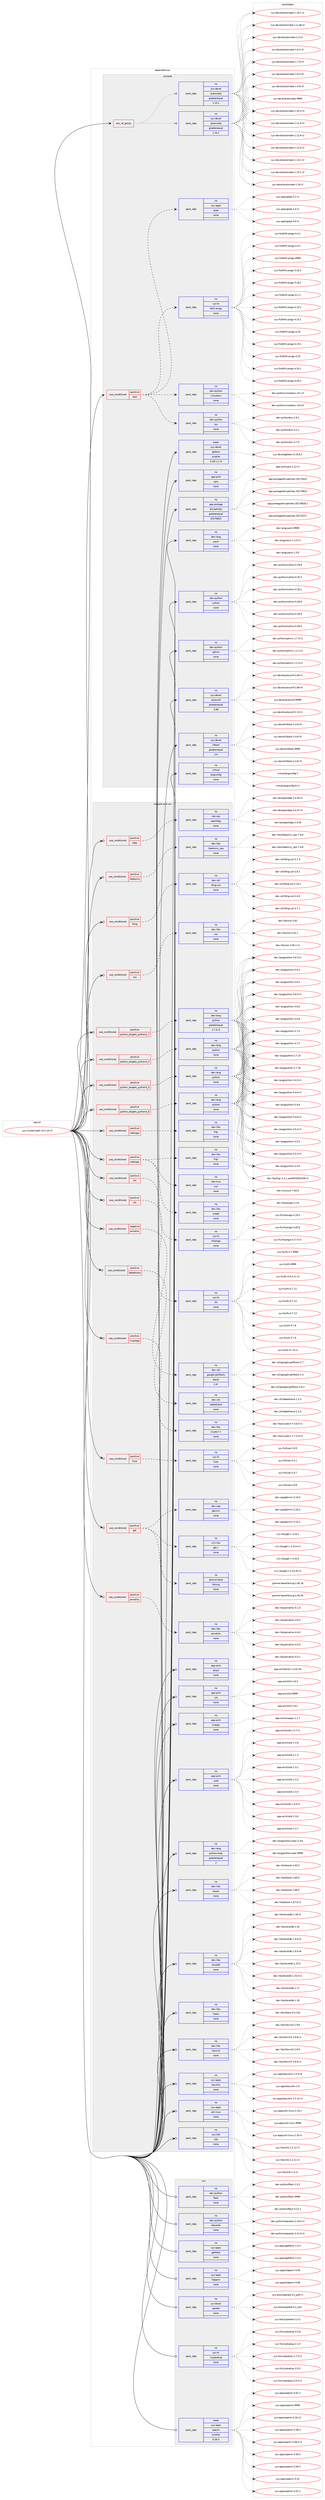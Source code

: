 digraph prolog {

# *************
# Graph options
# *************

newrank=true;
concentrate=true;
compound=true;
graph [rankdir=LR,fontname=Helvetica,fontsize=10,ranksep=1.5];#, ranksep=2.5, nodesep=0.2];
edge  [arrowhead=vee];
node  [fontname=Helvetica,fontsize=10];

# **********
# The ebuild
# **********

subgraph cluster_leftcol {
color=gray;
rank=same;
label=<<i>ebuild</i>>;
id [label="sys-cluster/ceph-10.2.10-r2", color=red, width=4, href="../sys-cluster/ceph-10.2.10-r2.svg"];
}

# ****************
# The dependencies
# ****************

subgraph cluster_midcol {
color=gray;
label=<<i>dependencies</i>>;
subgraph cluster_compile {
fillcolor="#eeeeee";
style=filled;
label=<<i>compile</i>>;
subgraph any27306 {
dependency1719865 [label=<<TABLE BORDER="0" CELLBORDER="1" CELLSPACING="0" CELLPADDING="4"><TR><TD CELLPADDING="10">any_of_group</TD></TR></TABLE>>, shape=none, color=red];subgraph pack1233408 {
dependency1719866 [label=<<TABLE BORDER="0" CELLBORDER="1" CELLSPACING="0" CELLPADDING="4" WIDTH="220"><TR><TD ROWSPAN="6" CELLPADDING="30">pack_dep</TD></TR><TR><TD WIDTH="110">no</TD></TR><TR><TD>sys-devel</TD></TR><TR><TD>automake</TD></TR><TR><TD>greaterequal</TD></TR><TR><TD>1.16.1</TD></TR></TABLE>>, shape=none, color=blue];
}
dependency1719865:e -> dependency1719866:w [weight=20,style="dotted",arrowhead="oinv"];
subgraph pack1233409 {
dependency1719867 [label=<<TABLE BORDER="0" CELLBORDER="1" CELLSPACING="0" CELLPADDING="4" WIDTH="220"><TR><TD ROWSPAN="6" CELLPADDING="30">pack_dep</TD></TR><TR><TD WIDTH="110">no</TD></TR><TR><TD>sys-devel</TD></TR><TR><TD>automake</TD></TR><TR><TD>greaterequal</TD></TR><TR><TD>1.15.1</TD></TR></TABLE>>, shape=none, color=blue];
}
dependency1719865:e -> dependency1719867:w [weight=20,style="dotted",arrowhead="oinv"];
}
id:e -> dependency1719865:w [weight=20,style="solid",arrowhead="vee"];
subgraph cond458271 {
dependency1719868 [label=<<TABLE BORDER="0" CELLBORDER="1" CELLSPACING="0" CELLPADDING="4"><TR><TD ROWSPAN="3" CELLPADDING="10">use_conditional</TD></TR><TR><TD>positive</TD></TR><TR><TD>test</TD></TR></TABLE>>, shape=none, color=red];
subgraph pack1233410 {
dependency1719869 [label=<<TABLE BORDER="0" CELLBORDER="1" CELLSPACING="0" CELLPADDING="4" WIDTH="220"><TR><TD ROWSPAN="6" CELLPADDING="30">pack_dep</TD></TR><TR><TD WIDTH="110">no</TD></TR><TR><TD>sys-fs</TD></TR><TR><TD>btrfs-progs</TD></TR><TR><TD>none</TD></TR><TR><TD></TD></TR></TABLE>>, shape=none, color=blue];
}
dependency1719868:e -> dependency1719869:w [weight=20,style="dashed",arrowhead="vee"];
subgraph pack1233411 {
dependency1719870 [label=<<TABLE BORDER="0" CELLBORDER="1" CELLSPACING="0" CELLPADDING="4" WIDTH="220"><TR><TD ROWSPAN="6" CELLPADDING="30">pack_dep</TD></TR><TR><TD WIDTH="110">no</TD></TR><TR><TD>sys-apps</TD></TR><TR><TD>grep</TD></TR><TR><TD>none</TD></TR><TR><TD></TD></TR></TABLE>>, shape=none, color=blue];
}
dependency1719868:e -> dependency1719870:w [weight=20,style="dashed",arrowhead="vee"];
subgraph pack1233412 {
dependency1719871 [label=<<TABLE BORDER="0" CELLBORDER="1" CELLSPACING="0" CELLPADDING="4" WIDTH="220"><TR><TD ROWSPAN="6" CELLPADDING="30">pack_dep</TD></TR><TR><TD WIDTH="110">no</TD></TR><TR><TD>dev-python</TD></TR><TR><TD>tox</TD></TR><TR><TD>none</TD></TR><TR><TD></TD></TR></TABLE>>, shape=none, color=blue];
}
dependency1719868:e -> dependency1719871:w [weight=20,style="dashed",arrowhead="vee"];
subgraph pack1233413 {
dependency1719872 [label=<<TABLE BORDER="0" CELLBORDER="1" CELLSPACING="0" CELLPADDING="4" WIDTH="220"><TR><TD ROWSPAN="6" CELLPADDING="30">pack_dep</TD></TR><TR><TD WIDTH="110">no</TD></TR><TR><TD>dev-python</TD></TR><TR><TD>virtualenv</TD></TR><TR><TD>none</TD></TR><TR><TD></TD></TR></TABLE>>, shape=none, color=blue];
}
dependency1719868:e -> dependency1719872:w [weight=20,style="dashed",arrowhead="vee"];
}
id:e -> dependency1719868:w [weight=20,style="solid",arrowhead="vee"];
subgraph pack1233414 {
dependency1719873 [label=<<TABLE BORDER="0" CELLBORDER="1" CELLSPACING="0" CELLPADDING="4" WIDTH="220"><TR><TD ROWSPAN="6" CELLPADDING="30">pack_dep</TD></TR><TR><TD WIDTH="110">no</TD></TR><TR><TD>app-arch</TD></TR><TR><TD>cpio</TD></TR><TR><TD>none</TD></TR><TR><TD></TD></TR></TABLE>>, shape=none, color=blue];
}
id:e -> dependency1719873:w [weight=20,style="solid",arrowhead="vee"];
subgraph pack1233415 {
dependency1719874 [label=<<TABLE BORDER="0" CELLBORDER="1" CELLSPACING="0" CELLPADDING="4" WIDTH="220"><TR><TD ROWSPAN="6" CELLPADDING="30">pack_dep</TD></TR><TR><TD WIDTH="110">no</TD></TR><TR><TD>app-portage</TD></TR><TR><TD>elt-patches</TD></TR><TR><TD>greaterequal</TD></TR><TR><TD>20170815</TD></TR></TABLE>>, shape=none, color=blue];
}
id:e -> dependency1719874:w [weight=20,style="solid",arrowhead="vee"];
subgraph pack1233416 {
dependency1719875 [label=<<TABLE BORDER="0" CELLBORDER="1" CELLSPACING="0" CELLPADDING="4" WIDTH="220"><TR><TD ROWSPAN="6" CELLPADDING="30">pack_dep</TD></TR><TR><TD WIDTH="110">no</TD></TR><TR><TD>dev-lang</TD></TR><TR><TD>yasm</TD></TR><TR><TD>none</TD></TR><TR><TD></TD></TR></TABLE>>, shape=none, color=blue];
}
id:e -> dependency1719875:w [weight=20,style="solid",arrowhead="vee"];
subgraph pack1233417 {
dependency1719876 [label=<<TABLE BORDER="0" CELLBORDER="1" CELLSPACING="0" CELLPADDING="4" WIDTH="220"><TR><TD ROWSPAN="6" CELLPADDING="30">pack_dep</TD></TR><TR><TD WIDTH="110">no</TD></TR><TR><TD>dev-python</TD></TR><TR><TD>cython</TD></TR><TR><TD>none</TD></TR><TR><TD></TD></TR></TABLE>>, shape=none, color=blue];
}
id:e -> dependency1719876:w [weight=20,style="solid",arrowhead="vee"];
subgraph pack1233418 {
dependency1719877 [label=<<TABLE BORDER="0" CELLBORDER="1" CELLSPACING="0" CELLPADDING="4" WIDTH="220"><TR><TD ROWSPAN="6" CELLPADDING="30">pack_dep</TD></TR><TR><TD WIDTH="110">no</TD></TR><TR><TD>dev-python</TD></TR><TR><TD>sphinx</TD></TR><TR><TD>none</TD></TR><TR><TD></TD></TR></TABLE>>, shape=none, color=blue];
}
id:e -> dependency1719877:w [weight=20,style="solid",arrowhead="vee"];
subgraph pack1233419 {
dependency1719878 [label=<<TABLE BORDER="0" CELLBORDER="1" CELLSPACING="0" CELLPADDING="4" WIDTH="220"><TR><TD ROWSPAN="6" CELLPADDING="30">pack_dep</TD></TR><TR><TD WIDTH="110">no</TD></TR><TR><TD>sys-devel</TD></TR><TR><TD>autoconf</TD></TR><TR><TD>greaterequal</TD></TR><TR><TD>2.69</TD></TR></TABLE>>, shape=none, color=blue];
}
id:e -> dependency1719878:w [weight=20,style="solid",arrowhead="vee"];
subgraph pack1233420 {
dependency1719879 [label=<<TABLE BORDER="0" CELLBORDER="1" CELLSPACING="0" CELLPADDING="4" WIDTH="220"><TR><TD ROWSPAN="6" CELLPADDING="30">pack_dep</TD></TR><TR><TD WIDTH="110">no</TD></TR><TR><TD>sys-devel</TD></TR><TR><TD>libtool</TD></TR><TR><TD>greaterequal</TD></TR><TR><TD>2.4</TD></TR></TABLE>>, shape=none, color=blue];
}
id:e -> dependency1719879:w [weight=20,style="solid",arrowhead="vee"];
subgraph pack1233421 {
dependency1719880 [label=<<TABLE BORDER="0" CELLBORDER="1" CELLSPACING="0" CELLPADDING="4" WIDTH="220"><TR><TD ROWSPAN="6" CELLPADDING="30">pack_dep</TD></TR><TR><TD WIDTH="110">no</TD></TR><TR><TD>virtual</TD></TR><TR><TD>pkgconfig</TD></TR><TR><TD>none</TD></TR><TR><TD></TD></TR></TABLE>>, shape=none, color=blue];
}
id:e -> dependency1719880:w [weight=20,style="solid",arrowhead="vee"];
subgraph pack1233422 {
dependency1719881 [label=<<TABLE BORDER="0" CELLBORDER="1" CELLSPACING="0" CELLPADDING="4" WIDTH="220"><TR><TD ROWSPAN="6" CELLPADDING="30">pack_dep</TD></TR><TR><TD WIDTH="110">weak</TD></TR><TR><TD>sys-devel</TD></TR><TR><TD>gettext</TD></TR><TR><TD>smaller</TD></TR><TR><TD>0.18.1.1-r3</TD></TR></TABLE>>, shape=none, color=blue];
}
id:e -> dependency1719881:w [weight=20,style="solid",arrowhead="vee"];
}
subgraph cluster_compileandrun {
fillcolor="#eeeeee";
style=filled;
label=<<i>compile and run</i>>;
subgraph cond458272 {
dependency1719882 [label=<<TABLE BORDER="0" CELLBORDER="1" CELLSPACING="0" CELLPADDING="4"><TR><TD ROWSPAN="3" CELLPADDING="10">use_conditional</TD></TR><TR><TD>negative</TD></TR><TR><TD>jemalloc</TD></TR></TABLE>>, shape=none, color=red];
subgraph pack1233423 {
dependency1719883 [label=<<TABLE BORDER="0" CELLBORDER="1" CELLSPACING="0" CELLPADDING="4" WIDTH="220"><TR><TD ROWSPAN="6" CELLPADDING="30">pack_dep</TD></TR><TR><TD WIDTH="110">no</TD></TR><TR><TD>dev-util</TD></TR><TR><TD>google-perftools</TD></TR><TR><TD>equal</TD></TR><TR><TD>2.4*</TD></TR></TABLE>>, shape=none, color=blue];
}
dependency1719882:e -> dependency1719883:w [weight=20,style="dashed",arrowhead="vee"];
}
id:e -> dependency1719882:w [weight=20,style="solid",arrowhead="odotvee"];
subgraph cond458273 {
dependency1719884 [label=<<TABLE BORDER="0" CELLBORDER="1" CELLSPACING="0" CELLPADDING="4"><TR><TD ROWSPAN="3" CELLPADDING="10">use_conditional</TD></TR><TR><TD>positive</TD></TR><TR><TD>babeltrace</TD></TR></TABLE>>, shape=none, color=red];
subgraph pack1233424 {
dependency1719885 [label=<<TABLE BORDER="0" CELLBORDER="1" CELLSPACING="0" CELLPADDING="4" WIDTH="220"><TR><TD ROWSPAN="6" CELLPADDING="30">pack_dep</TD></TR><TR><TD WIDTH="110">no</TD></TR><TR><TD>dev-util</TD></TR><TR><TD>babeltrace</TD></TR><TR><TD>none</TD></TR><TR><TD></TD></TR></TABLE>>, shape=none, color=blue];
}
dependency1719884:e -> dependency1719885:w [weight=20,style="dashed",arrowhead="vee"];
}
id:e -> dependency1719884:w [weight=20,style="solid",arrowhead="odotvee"];
subgraph cond458274 {
dependency1719886 [label=<<TABLE BORDER="0" CELLBORDER="1" CELLSPACING="0" CELLPADDING="4"><TR><TD ROWSPAN="3" CELLPADDING="10">use_conditional</TD></TR><TR><TD>positive</TD></TR><TR><TD>cryptopp</TD></TR></TABLE>>, shape=none, color=red];
subgraph pack1233425 {
dependency1719887 [label=<<TABLE BORDER="0" CELLBORDER="1" CELLSPACING="0" CELLPADDING="4" WIDTH="220"><TR><TD ROWSPAN="6" CELLPADDING="30">pack_dep</TD></TR><TR><TD WIDTH="110">no</TD></TR><TR><TD>dev-libs</TD></TR><TR><TD>crypto++</TD></TR><TR><TD>none</TD></TR><TR><TD></TD></TR></TABLE>>, shape=none, color=blue];
}
dependency1719886:e -> dependency1719887:w [weight=20,style="dashed",arrowhead="vee"];
}
id:e -> dependency1719886:w [weight=20,style="solid",arrowhead="odotvee"];
subgraph cond458275 {
dependency1719888 [label=<<TABLE BORDER="0" CELLBORDER="1" CELLSPACING="0" CELLPADDING="4"><TR><TD ROWSPAN="3" CELLPADDING="10">use_conditional</TD></TR><TR><TD>positive</TD></TR><TR><TD>fuse</TD></TR></TABLE>>, shape=none, color=red];
subgraph pack1233426 {
dependency1719889 [label=<<TABLE BORDER="0" CELLBORDER="1" CELLSPACING="0" CELLPADDING="4" WIDTH="220"><TR><TD ROWSPAN="6" CELLPADDING="30">pack_dep</TD></TR><TR><TD WIDTH="110">no</TD></TR><TR><TD>sys-fs</TD></TR><TR><TD>fuse</TD></TR><TR><TD>none</TD></TR><TR><TD></TD></TR></TABLE>>, shape=none, color=blue];
}
dependency1719888:e -> dependency1719889:w [weight=20,style="dashed",arrowhead="vee"];
}
id:e -> dependency1719888:w [weight=20,style="solid",arrowhead="odotvee"];
subgraph cond458276 {
dependency1719890 [label=<<TABLE BORDER="0" CELLBORDER="1" CELLSPACING="0" CELLPADDING="4"><TR><TD ROWSPAN="3" CELLPADDING="10">use_conditional</TD></TR><TR><TD>positive</TD></TR><TR><TD>gtk</TD></TR></TABLE>>, shape=none, color=red];
subgraph pack1233427 {
dependency1719891 [label=<<TABLE BORDER="0" CELLBORDER="1" CELLSPACING="0" CELLPADDING="4" WIDTH="220"><TR><TD ROWSPAN="6" CELLPADDING="30">pack_dep</TD></TR><TR><TD WIDTH="110">no</TD></TR><TR><TD>x11-libs</TD></TR><TR><TD>gtk+</TD></TR><TR><TD>none</TD></TR><TR><TD></TD></TR></TABLE>>, shape=none, color=blue];
}
dependency1719890:e -> dependency1719891:w [weight=20,style="dashed",arrowhead="vee"];
subgraph pack1233428 {
dependency1719892 [label=<<TABLE BORDER="0" CELLBORDER="1" CELLSPACING="0" CELLPADDING="4" WIDTH="220"><TR><TD ROWSPAN="6" CELLPADDING="30">pack_dep</TD></TR><TR><TD WIDTH="110">no</TD></TR><TR><TD>dev-cpp</TD></TR><TR><TD>gtkmm</TD></TR><TR><TD>none</TD></TR><TR><TD></TD></TR></TABLE>>, shape=none, color=blue];
}
dependency1719890:e -> dependency1719892:w [weight=20,style="dashed",arrowhead="vee"];
subgraph pack1233429 {
dependency1719893 [label=<<TABLE BORDER="0" CELLBORDER="1" CELLSPACING="0" CELLPADDING="4" WIDTH="220"><TR><TD ROWSPAN="6" CELLPADDING="30">pack_dep</TD></TR><TR><TD WIDTH="110">no</TD></TR><TR><TD>gnome-base</TD></TR><TR><TD>librsvg</TD></TR><TR><TD>none</TD></TR><TR><TD></TD></TR></TABLE>>, shape=none, color=blue];
}
dependency1719890:e -> dependency1719893:w [weight=20,style="dashed",arrowhead="vee"];
}
id:e -> dependency1719890:w [weight=20,style="solid",arrowhead="odotvee"];
subgraph cond458277 {
dependency1719894 [label=<<TABLE BORDER="0" CELLBORDER="1" CELLSPACING="0" CELLPADDING="4"><TR><TD ROWSPAN="3" CELLPADDING="10">use_conditional</TD></TR><TR><TD>positive</TD></TR><TR><TD>jemalloc</TD></TR></TABLE>>, shape=none, color=red];
subgraph pack1233430 {
dependency1719895 [label=<<TABLE BORDER="0" CELLBORDER="1" CELLSPACING="0" CELLPADDING="4" WIDTH="220"><TR><TD ROWSPAN="6" CELLPADDING="30">pack_dep</TD></TR><TR><TD WIDTH="110">no</TD></TR><TR><TD>dev-libs</TD></TR><TR><TD>jemalloc</TD></TR><TR><TD>none</TD></TR><TR><TD></TD></TR></TABLE>>, shape=none, color=blue];
}
dependency1719894:e -> dependency1719895:w [weight=20,style="dashed",arrowhead="vee"];
}
id:e -> dependency1719894:w [weight=20,style="solid",arrowhead="odotvee"];
subgraph cond458278 {
dependency1719896 [label=<<TABLE BORDER="0" CELLBORDER="1" CELLSPACING="0" CELLPADDING="4"><TR><TD ROWSPAN="3" CELLPADDING="10">use_conditional</TD></TR><TR><TD>positive</TD></TR><TR><TD>ldap</TD></TR></TABLE>>, shape=none, color=red];
subgraph pack1233431 {
dependency1719897 [label=<<TABLE BORDER="0" CELLBORDER="1" CELLSPACING="0" CELLPADDING="4" WIDTH="220"><TR><TD ROWSPAN="6" CELLPADDING="30">pack_dep</TD></TR><TR><TD WIDTH="110">no</TD></TR><TR><TD>net-nds</TD></TR><TR><TD>openldap</TD></TR><TR><TD>none</TD></TR><TR><TD></TD></TR></TABLE>>, shape=none, color=blue];
}
dependency1719896:e -> dependency1719897:w [weight=20,style="dashed",arrowhead="vee"];
}
id:e -> dependency1719896:w [weight=20,style="solid",arrowhead="odotvee"];
subgraph cond458279 {
dependency1719898 [label=<<TABLE BORDER="0" CELLBORDER="1" CELLSPACING="0" CELLPADDING="4"><TR><TD ROWSPAN="3" CELLPADDING="10">use_conditional</TD></TR><TR><TD>positive</TD></TR><TR><TD>libatomic</TD></TR></TABLE>>, shape=none, color=red];
subgraph pack1233432 {
dependency1719899 [label=<<TABLE BORDER="0" CELLBORDER="1" CELLSPACING="0" CELLPADDING="4" WIDTH="220"><TR><TD ROWSPAN="6" CELLPADDING="30">pack_dep</TD></TR><TR><TD WIDTH="110">no</TD></TR><TR><TD>dev-libs</TD></TR><TR><TD>libatomic_ops</TD></TR><TR><TD>none</TD></TR><TR><TD></TD></TR></TABLE>>, shape=none, color=blue];
}
dependency1719898:e -> dependency1719899:w [weight=20,style="dashed",arrowhead="vee"];
}
id:e -> dependency1719898:w [weight=20,style="solid",arrowhead="odotvee"];
subgraph cond458280 {
dependency1719900 [label=<<TABLE BORDER="0" CELLBORDER="1" CELLSPACING="0" CELLPADDING="4"><TR><TD ROWSPAN="3" CELLPADDING="10">use_conditional</TD></TR><TR><TD>positive</TD></TR><TR><TD>lttng</TD></TR></TABLE>>, shape=none, color=red];
subgraph pack1233433 {
dependency1719901 [label=<<TABLE BORDER="0" CELLBORDER="1" CELLSPACING="0" CELLPADDING="4" WIDTH="220"><TR><TD ROWSPAN="6" CELLPADDING="30">pack_dep</TD></TR><TR><TD WIDTH="110">no</TD></TR><TR><TD>dev-util</TD></TR><TR><TD>lttng-ust</TD></TR><TR><TD>none</TD></TR><TR><TD></TD></TR></TABLE>>, shape=none, color=blue];
}
dependency1719900:e -> dependency1719901:w [weight=20,style="dashed",arrowhead="vee"];
}
id:e -> dependency1719900:w [weight=20,style="solid",arrowhead="odotvee"];
subgraph cond458281 {
dependency1719902 [label=<<TABLE BORDER="0" CELLBORDER="1" CELLSPACING="0" CELLPADDING="4"><TR><TD ROWSPAN="3" CELLPADDING="10">use_conditional</TD></TR><TR><TD>positive</TD></TR><TR><TD>nss</TD></TR></TABLE>>, shape=none, color=red];
subgraph pack1233434 {
dependency1719903 [label=<<TABLE BORDER="0" CELLBORDER="1" CELLSPACING="0" CELLPADDING="4" WIDTH="220"><TR><TD ROWSPAN="6" CELLPADDING="30">pack_dep</TD></TR><TR><TD WIDTH="110">no</TD></TR><TR><TD>dev-libs</TD></TR><TR><TD>nss</TD></TR><TR><TD>none</TD></TR><TR><TD></TD></TR></TABLE>>, shape=none, color=blue];
}
dependency1719902:e -> dependency1719903:w [weight=20,style="dashed",arrowhead="vee"];
}
id:e -> dependency1719902:w [weight=20,style="solid",arrowhead="odotvee"];
subgraph cond458282 {
dependency1719904 [label=<<TABLE BORDER="0" CELLBORDER="1" CELLSPACING="0" CELLPADDING="4"><TR><TD ROWSPAN="3" CELLPADDING="10">use_conditional</TD></TR><TR><TD>positive</TD></TR><TR><TD>python_targets_python2_7</TD></TR></TABLE>>, shape=none, color=red];
subgraph pack1233435 {
dependency1719905 [label=<<TABLE BORDER="0" CELLBORDER="1" CELLSPACING="0" CELLPADDING="4" WIDTH="220"><TR><TD ROWSPAN="6" CELLPADDING="30">pack_dep</TD></TR><TR><TD WIDTH="110">no</TD></TR><TR><TD>dev-lang</TD></TR><TR><TD>python</TD></TR><TR><TD>greaterequal</TD></TR><TR><TD>2.7.5-r2</TD></TR></TABLE>>, shape=none, color=blue];
}
dependency1719904:e -> dependency1719905:w [weight=20,style="dashed",arrowhead="vee"];
}
id:e -> dependency1719904:w [weight=20,style="solid",arrowhead="odotvee"];
subgraph cond458283 {
dependency1719906 [label=<<TABLE BORDER="0" CELLBORDER="1" CELLSPACING="0" CELLPADDING="4"><TR><TD ROWSPAN="3" CELLPADDING="10">use_conditional</TD></TR><TR><TD>positive</TD></TR><TR><TD>python_targets_python3_4</TD></TR></TABLE>>, shape=none, color=red];
subgraph pack1233436 {
dependency1719907 [label=<<TABLE BORDER="0" CELLBORDER="1" CELLSPACING="0" CELLPADDING="4" WIDTH="220"><TR><TD ROWSPAN="6" CELLPADDING="30">pack_dep</TD></TR><TR><TD WIDTH="110">no</TD></TR><TR><TD>dev-lang</TD></TR><TR><TD>python</TD></TR><TR><TD>none</TD></TR><TR><TD></TD></TR></TABLE>>, shape=none, color=blue];
}
dependency1719906:e -> dependency1719907:w [weight=20,style="dashed",arrowhead="vee"];
}
id:e -> dependency1719906:w [weight=20,style="solid",arrowhead="odotvee"];
subgraph cond458284 {
dependency1719908 [label=<<TABLE BORDER="0" CELLBORDER="1" CELLSPACING="0" CELLPADDING="4"><TR><TD ROWSPAN="3" CELLPADDING="10">use_conditional</TD></TR><TR><TD>positive</TD></TR><TR><TD>python_targets_python3_5</TD></TR></TABLE>>, shape=none, color=red];
subgraph pack1233437 {
dependency1719909 [label=<<TABLE BORDER="0" CELLBORDER="1" CELLSPACING="0" CELLPADDING="4" WIDTH="220"><TR><TD ROWSPAN="6" CELLPADDING="30">pack_dep</TD></TR><TR><TD WIDTH="110">no</TD></TR><TR><TD>dev-lang</TD></TR><TR><TD>python</TD></TR><TR><TD>none</TD></TR><TR><TD></TD></TR></TABLE>>, shape=none, color=blue];
}
dependency1719908:e -> dependency1719909:w [weight=20,style="dashed",arrowhead="vee"];
}
id:e -> dependency1719908:w [weight=20,style="solid",arrowhead="odotvee"];
subgraph cond458285 {
dependency1719910 [label=<<TABLE BORDER="0" CELLBORDER="1" CELLSPACING="0" CELLPADDING="4"><TR><TD ROWSPAN="3" CELLPADDING="10">use_conditional</TD></TR><TR><TD>positive</TD></TR><TR><TD>python_targets_python3_6</TD></TR></TABLE>>, shape=none, color=red];
subgraph pack1233438 {
dependency1719911 [label=<<TABLE BORDER="0" CELLBORDER="1" CELLSPACING="0" CELLPADDING="4" WIDTH="220"><TR><TD ROWSPAN="6" CELLPADDING="30">pack_dep</TD></TR><TR><TD WIDTH="110">no</TD></TR><TR><TD>dev-lang</TD></TR><TR><TD>python</TD></TR><TR><TD>none</TD></TR><TR><TD></TD></TR></TABLE>>, shape=none, color=blue];
}
dependency1719910:e -> dependency1719911:w [weight=20,style="dashed",arrowhead="vee"];
}
id:e -> dependency1719910:w [weight=20,style="solid",arrowhead="odotvee"];
subgraph cond458286 {
dependency1719912 [label=<<TABLE BORDER="0" CELLBORDER="1" CELLSPACING="0" CELLPADDING="4"><TR><TD ROWSPAN="3" CELLPADDING="10">use_conditional</TD></TR><TR><TD>positive</TD></TR><TR><TD>radosgw</TD></TR></TABLE>>, shape=none, color=red];
subgraph pack1233439 {
dependency1719913 [label=<<TABLE BORDER="0" CELLBORDER="1" CELLSPACING="0" CELLPADDING="4" WIDTH="220"><TR><TD ROWSPAN="6" CELLPADDING="30">pack_dep</TD></TR><TR><TD WIDTH="110">no</TD></TR><TR><TD>dev-libs</TD></TR><TR><TD>fcgi</TD></TR><TR><TD>none</TD></TR><TR><TD></TD></TR></TABLE>>, shape=none, color=blue];
}
dependency1719912:e -> dependency1719913:w [weight=20,style="dashed",arrowhead="vee"];
}
id:e -> dependency1719912:w [weight=20,style="solid",arrowhead="odotvee"];
subgraph cond458287 {
dependency1719914 [label=<<TABLE BORDER="0" CELLBORDER="1" CELLSPACING="0" CELLPADDING="4"><TR><TD ROWSPAN="3" CELLPADDING="10">use_conditional</TD></TR><TR><TD>positive</TD></TR><TR><TD>radosgw</TD></TR></TABLE>>, shape=none, color=red];
subgraph pack1233440 {
dependency1719915 [label=<<TABLE BORDER="0" CELLBORDER="1" CELLSPACING="0" CELLPADDING="4" WIDTH="220"><TR><TD ROWSPAN="6" CELLPADDING="30">pack_dep</TD></TR><TR><TD WIDTH="110">no</TD></TR><TR><TD>dev-libs</TD></TR><TR><TD>fcgi</TD></TR><TR><TD>none</TD></TR><TR><TD></TD></TR></TABLE>>, shape=none, color=blue];
}
dependency1719914:e -> dependency1719915:w [weight=20,style="dashed",arrowhead="vee"];
subgraph pack1233441 {
dependency1719916 [label=<<TABLE BORDER="0" CELLBORDER="1" CELLSPACING="0" CELLPADDING="4" WIDTH="220"><TR><TD ROWSPAN="6" CELLPADDING="30">pack_dep</TD></TR><TR><TD WIDTH="110">no</TD></TR><TR><TD>dev-libs</TD></TR><TR><TD>expat</TD></TR><TR><TD>none</TD></TR><TR><TD></TD></TR></TABLE>>, shape=none, color=blue];
}
dependency1719914:e -> dependency1719916:w [weight=20,style="dashed",arrowhead="vee"];
subgraph pack1233442 {
dependency1719917 [label=<<TABLE BORDER="0" CELLBORDER="1" CELLSPACING="0" CELLPADDING="4" WIDTH="220"><TR><TD ROWSPAN="6" CELLPADDING="30">pack_dep</TD></TR><TR><TD WIDTH="110">no</TD></TR><TR><TD>net-misc</TD></TR><TR><TD>curl</TD></TR><TR><TD>none</TD></TR><TR><TD></TD></TR></TABLE>>, shape=none, color=blue];
}
dependency1719914:e -> dependency1719917:w [weight=20,style="dashed",arrowhead="vee"];
}
id:e -> dependency1719914:w [weight=20,style="solid",arrowhead="odotvee"];
subgraph cond458288 {
dependency1719918 [label=<<TABLE BORDER="0" CELLBORDER="1" CELLSPACING="0" CELLPADDING="4"><TR><TD ROWSPAN="3" CELLPADDING="10">use_conditional</TD></TR><TR><TD>positive</TD></TR><TR><TD>xfs</TD></TR></TABLE>>, shape=none, color=red];
subgraph pack1233443 {
dependency1719919 [label=<<TABLE BORDER="0" CELLBORDER="1" CELLSPACING="0" CELLPADDING="4" WIDTH="220"><TR><TD ROWSPAN="6" CELLPADDING="30">pack_dep</TD></TR><TR><TD WIDTH="110">no</TD></TR><TR><TD>sys-fs</TD></TR><TR><TD>xfsprogs</TD></TR><TR><TD>none</TD></TR><TR><TD></TD></TR></TABLE>>, shape=none, color=blue];
}
dependency1719918:e -> dependency1719919:w [weight=20,style="dashed",arrowhead="vee"];
}
id:e -> dependency1719918:w [weight=20,style="solid",arrowhead="odotvee"];
subgraph cond458289 {
dependency1719920 [label=<<TABLE BORDER="0" CELLBORDER="1" CELLSPACING="0" CELLPADDING="4"><TR><TD ROWSPAN="3" CELLPADDING="10">use_conditional</TD></TR><TR><TD>positive</TD></TR><TR><TD>zfs</TD></TR></TABLE>>, shape=none, color=red];
subgraph pack1233444 {
dependency1719921 [label=<<TABLE BORDER="0" CELLBORDER="1" CELLSPACING="0" CELLPADDING="4" WIDTH="220"><TR><TD ROWSPAN="6" CELLPADDING="30">pack_dep</TD></TR><TR><TD WIDTH="110">no</TD></TR><TR><TD>sys-fs</TD></TR><TR><TD>zfs</TD></TR><TR><TD>none</TD></TR><TR><TD></TD></TR></TABLE>>, shape=none, color=blue];
}
dependency1719920:e -> dependency1719921:w [weight=20,style="dashed",arrowhead="vee"];
}
id:e -> dependency1719920:w [weight=20,style="solid",arrowhead="odotvee"];
subgraph pack1233445 {
dependency1719922 [label=<<TABLE BORDER="0" CELLBORDER="1" CELLSPACING="0" CELLPADDING="4" WIDTH="220"><TR><TD ROWSPAN="6" CELLPADDING="30">pack_dep</TD></TR><TR><TD WIDTH="110">no</TD></TR><TR><TD>app-arch</TD></TR><TR><TD>bzip2</TD></TR><TR><TD>none</TD></TR><TR><TD></TD></TR></TABLE>>, shape=none, color=blue];
}
id:e -> dependency1719922:w [weight=20,style="solid",arrowhead="odotvee"];
subgraph pack1233446 {
dependency1719923 [label=<<TABLE BORDER="0" CELLBORDER="1" CELLSPACING="0" CELLPADDING="4" WIDTH="220"><TR><TD ROWSPAN="6" CELLPADDING="30">pack_dep</TD></TR><TR><TD WIDTH="110">no</TD></TR><TR><TD>app-arch</TD></TR><TR><TD>lz4</TD></TR><TR><TD>none</TD></TR><TR><TD></TD></TR></TABLE>>, shape=none, color=blue];
}
id:e -> dependency1719923:w [weight=20,style="solid",arrowhead="odotvee"];
subgraph pack1233447 {
dependency1719924 [label=<<TABLE BORDER="0" CELLBORDER="1" CELLSPACING="0" CELLPADDING="4" WIDTH="220"><TR><TD ROWSPAN="6" CELLPADDING="30">pack_dep</TD></TR><TR><TD WIDTH="110">no</TD></TR><TR><TD>app-arch</TD></TR><TR><TD>snappy</TD></TR><TR><TD>none</TD></TR><TR><TD></TD></TR></TABLE>>, shape=none, color=blue];
}
id:e -> dependency1719924:w [weight=20,style="solid",arrowhead="odotvee"];
subgraph pack1233448 {
dependency1719925 [label=<<TABLE BORDER="0" CELLBORDER="1" CELLSPACING="0" CELLPADDING="4" WIDTH="220"><TR><TD ROWSPAN="6" CELLPADDING="30">pack_dep</TD></TR><TR><TD WIDTH="110">no</TD></TR><TR><TD>app-arch</TD></TR><TR><TD>zstd</TD></TR><TR><TD>none</TD></TR><TR><TD></TD></TR></TABLE>>, shape=none, color=blue];
}
id:e -> dependency1719925:w [weight=20,style="solid",arrowhead="odotvee"];
subgraph pack1233449 {
dependency1719926 [label=<<TABLE BORDER="0" CELLBORDER="1" CELLSPACING="0" CELLPADDING="4" WIDTH="220"><TR><TD ROWSPAN="6" CELLPADDING="30">pack_dep</TD></TR><TR><TD WIDTH="110">no</TD></TR><TR><TD>dev-lang</TD></TR><TR><TD>python-exec</TD></TR><TR><TD>greaterequal</TD></TR><TR><TD>2</TD></TR></TABLE>>, shape=none, color=blue];
}
id:e -> dependency1719926:w [weight=20,style="solid",arrowhead="odotvee"];
subgraph pack1233450 {
dependency1719927 [label=<<TABLE BORDER="0" CELLBORDER="1" CELLSPACING="0" CELLPADDING="4" WIDTH="220"><TR><TD ROWSPAN="6" CELLPADDING="30">pack_dep</TD></TR><TR><TD WIDTH="110">no</TD></TR><TR><TD>dev-libs</TD></TR><TR><TD>boost</TD></TR><TR><TD>none</TD></TR><TR><TD></TD></TR></TABLE>>, shape=none, color=blue];
}
id:e -> dependency1719927:w [weight=20,style="solid",arrowhead="odotvee"];
subgraph pack1233451 {
dependency1719928 [label=<<TABLE BORDER="0" CELLBORDER="1" CELLSPACING="0" CELLPADDING="4" WIDTH="220"><TR><TD ROWSPAN="6" CELLPADDING="30">pack_dep</TD></TR><TR><TD WIDTH="110">no</TD></TR><TR><TD>dev-libs</TD></TR><TR><TD>leveldb</TD></TR><TR><TD>none</TD></TR><TR><TD></TD></TR></TABLE>>, shape=none, color=blue];
}
id:e -> dependency1719928:w [weight=20,style="solid",arrowhead="odotvee"];
subgraph pack1233452 {
dependency1719929 [label=<<TABLE BORDER="0" CELLBORDER="1" CELLSPACING="0" CELLPADDING="4" WIDTH="220"><TR><TD ROWSPAN="6" CELLPADDING="30">pack_dep</TD></TR><TR><TD WIDTH="110">no</TD></TR><TR><TD>dev-libs</TD></TR><TR><TD>libaio</TD></TR><TR><TD>none</TD></TR><TR><TD></TD></TR></TABLE>>, shape=none, color=blue];
}
id:e -> dependency1719929:w [weight=20,style="solid",arrowhead="odotvee"];
subgraph pack1233453 {
dependency1719930 [label=<<TABLE BORDER="0" CELLBORDER="1" CELLSPACING="0" CELLPADDING="4" WIDTH="220"><TR><TD ROWSPAN="6" CELLPADDING="30">pack_dep</TD></TR><TR><TD WIDTH="110">no</TD></TR><TR><TD>dev-libs</TD></TR><TR><TD>libxml2</TD></TR><TR><TD>none</TD></TR><TR><TD></TD></TR></TABLE>>, shape=none, color=blue];
}
id:e -> dependency1719930:w [weight=20,style="solid",arrowhead="odotvee"];
subgraph pack1233454 {
dependency1719931 [label=<<TABLE BORDER="0" CELLBORDER="1" CELLSPACING="0" CELLPADDING="4" WIDTH="220"><TR><TD ROWSPAN="6" CELLPADDING="30">pack_dep</TD></TR><TR><TD WIDTH="110">no</TD></TR><TR><TD>sys-apps</TD></TR><TR><TD>keyutils</TD></TR><TR><TD>none</TD></TR><TR><TD></TD></TR></TABLE>>, shape=none, color=blue];
}
id:e -> dependency1719931:w [weight=20,style="solid",arrowhead="odotvee"];
subgraph pack1233455 {
dependency1719932 [label=<<TABLE BORDER="0" CELLBORDER="1" CELLSPACING="0" CELLPADDING="4" WIDTH="220"><TR><TD ROWSPAN="6" CELLPADDING="30">pack_dep</TD></TR><TR><TD WIDTH="110">no</TD></TR><TR><TD>sys-apps</TD></TR><TR><TD>util-linux</TD></TR><TR><TD>none</TD></TR><TR><TD></TD></TR></TABLE>>, shape=none, color=blue];
}
id:e -> dependency1719932:w [weight=20,style="solid",arrowhead="odotvee"];
subgraph pack1233456 {
dependency1719933 [label=<<TABLE BORDER="0" CELLBORDER="1" CELLSPACING="0" CELLPADDING="4" WIDTH="220"><TR><TD ROWSPAN="6" CELLPADDING="30">pack_dep</TD></TR><TR><TD WIDTH="110">no</TD></TR><TR><TD>sys-libs</TD></TR><TR><TD>zlib</TD></TR><TR><TD>none</TD></TR><TR><TD></TD></TR></TABLE>>, shape=none, color=blue];
}
id:e -> dependency1719933:w [weight=20,style="solid",arrowhead="odotvee"];
}
subgraph cluster_run {
fillcolor="#eeeeee";
style=filled;
label=<<i>run</i>>;
subgraph pack1233457 {
dependency1719934 [label=<<TABLE BORDER="0" CELLBORDER="1" CELLSPACING="0" CELLPADDING="4" WIDTH="220"><TR><TD ROWSPAN="6" CELLPADDING="30">pack_dep</TD></TR><TR><TD WIDTH="110">no</TD></TR><TR><TD>dev-python</TD></TR><TR><TD>flask</TD></TR><TR><TD>none</TD></TR><TR><TD></TD></TR></TABLE>>, shape=none, color=blue];
}
id:e -> dependency1719934:w [weight=20,style="solid",arrowhead="odot"];
subgraph pack1233458 {
dependency1719935 [label=<<TABLE BORDER="0" CELLBORDER="1" CELLSPACING="0" CELLPADDING="4" WIDTH="220"><TR><TD ROWSPAN="6" CELLPADDING="30">pack_dep</TD></TR><TR><TD WIDTH="110">no</TD></TR><TR><TD>dev-python</TD></TR><TR><TD>requests</TD></TR><TR><TD>none</TD></TR><TR><TD></TD></TR></TABLE>>, shape=none, color=blue];
}
id:e -> dependency1719935:w [weight=20,style="solid",arrowhead="odot"];
subgraph pack1233459 {
dependency1719936 [label=<<TABLE BORDER="0" CELLBORDER="1" CELLSPACING="0" CELLPADDING="4" WIDTH="220"><TR><TD ROWSPAN="6" CELLPADDING="30">pack_dep</TD></TR><TR><TD WIDTH="110">no</TD></TR><TR><TD>sys-apps</TD></TR><TR><TD>gptfdisk</TD></TR><TR><TD>none</TD></TR><TR><TD></TD></TR></TABLE>>, shape=none, color=blue];
}
id:e -> dependency1719936:w [weight=20,style="solid",arrowhead="odot"];
subgraph pack1233460 {
dependency1719937 [label=<<TABLE BORDER="0" CELLBORDER="1" CELLSPACING="0" CELLPADDING="4" WIDTH="220"><TR><TD ROWSPAN="6" CELLPADDING="30">pack_dep</TD></TR><TR><TD WIDTH="110">no</TD></TR><TR><TD>sys-apps</TD></TR><TR><TD>hdparm</TD></TR><TR><TD>none</TD></TR><TR><TD></TD></TR></TABLE>>, shape=none, color=blue];
}
id:e -> dependency1719937:w [weight=20,style="solid",arrowhead="odot"];
subgraph pack1233461 {
dependency1719938 [label=<<TABLE BORDER="0" CELLBORDER="1" CELLSPACING="0" CELLPADDING="4" WIDTH="220"><TR><TD ROWSPAN="6" CELLPADDING="30">pack_dep</TD></TR><TR><TD WIDTH="110">no</TD></TR><TR><TD>sys-block</TD></TR><TR><TD>parted</TD></TR><TR><TD>none</TD></TR><TR><TD></TD></TR></TABLE>>, shape=none, color=blue];
}
id:e -> dependency1719938:w [weight=20,style="solid",arrowhead="odot"];
subgraph pack1233462 {
dependency1719939 [label=<<TABLE BORDER="0" CELLBORDER="1" CELLSPACING="0" CELLPADDING="4" WIDTH="220"><TR><TD ROWSPAN="6" CELLPADDING="30">pack_dep</TD></TR><TR><TD WIDTH="110">no</TD></TR><TR><TD>sys-fs</TD></TR><TR><TD>cryptsetup</TD></TR><TR><TD>none</TD></TR><TR><TD></TD></TR></TABLE>>, shape=none, color=blue];
}
id:e -> dependency1719939:w [weight=20,style="solid",arrowhead="odot"];
subgraph pack1233463 {
dependency1719940 [label=<<TABLE BORDER="0" CELLBORDER="1" CELLSPACING="0" CELLPADDING="4" WIDTH="220"><TR><TD ROWSPAN="6" CELLPADDING="30">pack_dep</TD></TR><TR><TD WIDTH="110">weak</TD></TR><TR><TD>sys-apps</TD></TR><TR><TD>openrc</TD></TR><TR><TD>smaller</TD></TR><TR><TD>0.26.3</TD></TR></TABLE>>, shape=none, color=blue];
}
id:e -> dependency1719940:w [weight=20,style="solid",arrowhead="odot"];
}
}

# **************
# The candidates
# **************

subgraph cluster_choices {
rank=same;
color=gray;
label=<<i>candidates</i>>;

subgraph choice1233408 {
color=black;
nodesep=1;
choice11512111545100101118101108479711711611110997107101454946494846514511451 [label="sys-devel/automake-1.10.3-r3", color=red, width=4,href="../sys-devel/automake-1.10.3-r3.svg"];
choice11512111545100101118101108479711711611110997107101454946494946544511451 [label="sys-devel/automake-1.11.6-r3", color=red, width=4,href="../sys-devel/automake-1.11.6-r3.svg"];
choice11512111545100101118101108479711711611110997107101454946495046544511450 [label="sys-devel/automake-1.12.6-r2", color=red, width=4,href="../sys-devel/automake-1.12.6-r2.svg"];
choice11512111545100101118101108479711711611110997107101454946495146524511450 [label="sys-devel/automake-1.13.4-r2", color=red, width=4,href="../sys-devel/automake-1.13.4-r2.svg"];
choice11512111545100101118101108479711711611110997107101454946495246494511450 [label="sys-devel/automake-1.14.1-r2", color=red, width=4,href="../sys-devel/automake-1.14.1-r2.svg"];
choice11512111545100101118101108479711711611110997107101454946495346494511450 [label="sys-devel/automake-1.15.1-r2", color=red, width=4,href="../sys-devel/automake-1.15.1-r2.svg"];
choice1151211154510010111810110847971171161111099710710145494649544511450 [label="sys-devel/automake-1.16-r2", color=red, width=4,href="../sys-devel/automake-1.16-r2.svg"];
choice11512111545100101118101108479711711611110997107101454946495446494511449 [label="sys-devel/automake-1.16.1-r1", color=red, width=4,href="../sys-devel/automake-1.16.1-r1.svg"];
choice115121115451001011181011084797117116111109971071014549465295112544511450 [label="sys-devel/automake-1.4_p6-r2", color=red, width=4,href="../sys-devel/automake-1.4_p6-r2.svg"];
choice11512111545100101118101108479711711611110997107101454946534511450 [label="sys-devel/automake-1.5-r2", color=red, width=4,href="../sys-devel/automake-1.5-r2.svg"];
choice115121115451001011181011084797117116111109971071014549465446514511450 [label="sys-devel/automake-1.6.3-r2", color=red, width=4,href="../sys-devel/automake-1.6.3-r2.svg"];
choice115121115451001011181011084797117116111109971071014549465546574511451 [label="sys-devel/automake-1.7.9-r3", color=red, width=4,href="../sys-devel/automake-1.7.9-r3.svg"];
choice115121115451001011181011084797117116111109971071014549465646534511453 [label="sys-devel/automake-1.8.5-r5", color=red, width=4,href="../sys-devel/automake-1.8.5-r5.svg"];
choice115121115451001011181011084797117116111109971071014549465746544511453 [label="sys-devel/automake-1.9.6-r5", color=red, width=4,href="../sys-devel/automake-1.9.6-r5.svg"];
choice115121115451001011181011084797117116111109971071014557575757 [label="sys-devel/automake-9999", color=red, width=4,href="../sys-devel/automake-9999.svg"];
dependency1719866:e -> choice11512111545100101118101108479711711611110997107101454946494846514511451:w [style=dotted,weight="100"];
dependency1719866:e -> choice11512111545100101118101108479711711611110997107101454946494946544511451:w [style=dotted,weight="100"];
dependency1719866:e -> choice11512111545100101118101108479711711611110997107101454946495046544511450:w [style=dotted,weight="100"];
dependency1719866:e -> choice11512111545100101118101108479711711611110997107101454946495146524511450:w [style=dotted,weight="100"];
dependency1719866:e -> choice11512111545100101118101108479711711611110997107101454946495246494511450:w [style=dotted,weight="100"];
dependency1719866:e -> choice11512111545100101118101108479711711611110997107101454946495346494511450:w [style=dotted,weight="100"];
dependency1719866:e -> choice1151211154510010111810110847971171161111099710710145494649544511450:w [style=dotted,weight="100"];
dependency1719866:e -> choice11512111545100101118101108479711711611110997107101454946495446494511449:w [style=dotted,weight="100"];
dependency1719866:e -> choice115121115451001011181011084797117116111109971071014549465295112544511450:w [style=dotted,weight="100"];
dependency1719866:e -> choice11512111545100101118101108479711711611110997107101454946534511450:w [style=dotted,weight="100"];
dependency1719866:e -> choice115121115451001011181011084797117116111109971071014549465446514511450:w [style=dotted,weight="100"];
dependency1719866:e -> choice115121115451001011181011084797117116111109971071014549465546574511451:w [style=dotted,weight="100"];
dependency1719866:e -> choice115121115451001011181011084797117116111109971071014549465646534511453:w [style=dotted,weight="100"];
dependency1719866:e -> choice115121115451001011181011084797117116111109971071014549465746544511453:w [style=dotted,weight="100"];
dependency1719866:e -> choice115121115451001011181011084797117116111109971071014557575757:w [style=dotted,weight="100"];
}
subgraph choice1233409 {
color=black;
nodesep=1;
choice11512111545100101118101108479711711611110997107101454946494846514511451 [label="sys-devel/automake-1.10.3-r3", color=red, width=4,href="../sys-devel/automake-1.10.3-r3.svg"];
choice11512111545100101118101108479711711611110997107101454946494946544511451 [label="sys-devel/automake-1.11.6-r3", color=red, width=4,href="../sys-devel/automake-1.11.6-r3.svg"];
choice11512111545100101118101108479711711611110997107101454946495046544511450 [label="sys-devel/automake-1.12.6-r2", color=red, width=4,href="../sys-devel/automake-1.12.6-r2.svg"];
choice11512111545100101118101108479711711611110997107101454946495146524511450 [label="sys-devel/automake-1.13.4-r2", color=red, width=4,href="../sys-devel/automake-1.13.4-r2.svg"];
choice11512111545100101118101108479711711611110997107101454946495246494511450 [label="sys-devel/automake-1.14.1-r2", color=red, width=4,href="../sys-devel/automake-1.14.1-r2.svg"];
choice11512111545100101118101108479711711611110997107101454946495346494511450 [label="sys-devel/automake-1.15.1-r2", color=red, width=4,href="../sys-devel/automake-1.15.1-r2.svg"];
choice1151211154510010111810110847971171161111099710710145494649544511450 [label="sys-devel/automake-1.16-r2", color=red, width=4,href="../sys-devel/automake-1.16-r2.svg"];
choice11512111545100101118101108479711711611110997107101454946495446494511449 [label="sys-devel/automake-1.16.1-r1", color=red, width=4,href="../sys-devel/automake-1.16.1-r1.svg"];
choice115121115451001011181011084797117116111109971071014549465295112544511450 [label="sys-devel/automake-1.4_p6-r2", color=red, width=4,href="../sys-devel/automake-1.4_p6-r2.svg"];
choice11512111545100101118101108479711711611110997107101454946534511450 [label="sys-devel/automake-1.5-r2", color=red, width=4,href="../sys-devel/automake-1.5-r2.svg"];
choice115121115451001011181011084797117116111109971071014549465446514511450 [label="sys-devel/automake-1.6.3-r2", color=red, width=4,href="../sys-devel/automake-1.6.3-r2.svg"];
choice115121115451001011181011084797117116111109971071014549465546574511451 [label="sys-devel/automake-1.7.9-r3", color=red, width=4,href="../sys-devel/automake-1.7.9-r3.svg"];
choice115121115451001011181011084797117116111109971071014549465646534511453 [label="sys-devel/automake-1.8.5-r5", color=red, width=4,href="../sys-devel/automake-1.8.5-r5.svg"];
choice115121115451001011181011084797117116111109971071014549465746544511453 [label="sys-devel/automake-1.9.6-r5", color=red, width=4,href="../sys-devel/automake-1.9.6-r5.svg"];
choice115121115451001011181011084797117116111109971071014557575757 [label="sys-devel/automake-9999", color=red, width=4,href="../sys-devel/automake-9999.svg"];
dependency1719867:e -> choice11512111545100101118101108479711711611110997107101454946494846514511451:w [style=dotted,weight="100"];
dependency1719867:e -> choice11512111545100101118101108479711711611110997107101454946494946544511451:w [style=dotted,weight="100"];
dependency1719867:e -> choice11512111545100101118101108479711711611110997107101454946495046544511450:w [style=dotted,weight="100"];
dependency1719867:e -> choice11512111545100101118101108479711711611110997107101454946495146524511450:w [style=dotted,weight="100"];
dependency1719867:e -> choice11512111545100101118101108479711711611110997107101454946495246494511450:w [style=dotted,weight="100"];
dependency1719867:e -> choice11512111545100101118101108479711711611110997107101454946495346494511450:w [style=dotted,weight="100"];
dependency1719867:e -> choice1151211154510010111810110847971171161111099710710145494649544511450:w [style=dotted,weight="100"];
dependency1719867:e -> choice11512111545100101118101108479711711611110997107101454946495446494511449:w [style=dotted,weight="100"];
dependency1719867:e -> choice115121115451001011181011084797117116111109971071014549465295112544511450:w [style=dotted,weight="100"];
dependency1719867:e -> choice11512111545100101118101108479711711611110997107101454946534511450:w [style=dotted,weight="100"];
dependency1719867:e -> choice115121115451001011181011084797117116111109971071014549465446514511450:w [style=dotted,weight="100"];
dependency1719867:e -> choice115121115451001011181011084797117116111109971071014549465546574511451:w [style=dotted,weight="100"];
dependency1719867:e -> choice115121115451001011181011084797117116111109971071014549465646534511453:w [style=dotted,weight="100"];
dependency1719867:e -> choice115121115451001011181011084797117116111109971071014549465746544511453:w [style=dotted,weight="100"];
dependency1719867:e -> choice115121115451001011181011084797117116111109971071014557575757:w [style=dotted,weight="100"];
}
subgraph choice1233410 {
color=black;
nodesep=1;
choice1151211154510211547981161141021154511211411110311545514649544650 [label="sys-fs/btrfs-progs-3.16.2", color=red, width=4,href="../sys-fs/btrfs-progs-3.16.2.svg"];
choice1151211154510211547981161141021154511211411110311545514649564650 [label="sys-fs/btrfs-progs-3.18.2", color=red, width=4,href="../sys-fs/btrfs-progs-3.18.2.svg"];
choice11512111545102115479811611410211545112114111103115455246494650 [label="sys-fs/btrfs-progs-4.1.2", color=red, width=4,href="../sys-fs/btrfs-progs-4.1.2.svg"];
choice1151211154510211547981161141021154511211411110311545524649484650 [label="sys-fs/btrfs-progs-4.10.2", color=red, width=4,href="../sys-fs/btrfs-progs-4.10.2.svg"];
choice1151211154510211547981161141021154511211411110311545524649524649 [label="sys-fs/btrfs-progs-4.14.1", color=red, width=4,href="../sys-fs/btrfs-progs-4.14.1.svg"];
choice115121115451021154798116114102115451121141111031154552464957 [label="sys-fs/btrfs-progs-4.19", color=red, width=4,href="../sys-fs/btrfs-progs-4.19.svg"];
choice1151211154510211547981161141021154511211411110311545524649574649 [label="sys-fs/btrfs-progs-4.19.1", color=red, width=4,href="../sys-fs/btrfs-progs-4.19.1.svg"];
choice115121115451021154798116114102115451121141111031154552465048 [label="sys-fs/btrfs-progs-4.20", color=red, width=4,href="../sys-fs/btrfs-progs-4.20.svg"];
choice1151211154510211547981161141021154511211411110311545524650484649 [label="sys-fs/btrfs-progs-4.20.1", color=red, width=4,href="../sys-fs/btrfs-progs-4.20.1.svg"];
choice1151211154510211547981161141021154511211411110311545524650484650 [label="sys-fs/btrfs-progs-4.20.2", color=red, width=4,href="../sys-fs/btrfs-progs-4.20.2.svg"];
choice11512111545102115479811611410211545112114111103115455246524649 [label="sys-fs/btrfs-progs-4.4.1", color=red, width=4,href="../sys-fs/btrfs-progs-4.4.1.svg"];
choice11512111545102115479811611410211545112114111103115455246574649 [label="sys-fs/btrfs-progs-4.9.1", color=red, width=4,href="../sys-fs/btrfs-progs-4.9.1.svg"];
choice115121115451021154798116114102115451121141111031154557575757 [label="sys-fs/btrfs-progs-9999", color=red, width=4,href="../sys-fs/btrfs-progs-9999.svg"];
dependency1719869:e -> choice1151211154510211547981161141021154511211411110311545514649544650:w [style=dotted,weight="100"];
dependency1719869:e -> choice1151211154510211547981161141021154511211411110311545514649564650:w [style=dotted,weight="100"];
dependency1719869:e -> choice11512111545102115479811611410211545112114111103115455246494650:w [style=dotted,weight="100"];
dependency1719869:e -> choice1151211154510211547981161141021154511211411110311545524649484650:w [style=dotted,weight="100"];
dependency1719869:e -> choice1151211154510211547981161141021154511211411110311545524649524649:w [style=dotted,weight="100"];
dependency1719869:e -> choice115121115451021154798116114102115451121141111031154552464957:w [style=dotted,weight="100"];
dependency1719869:e -> choice1151211154510211547981161141021154511211411110311545524649574649:w [style=dotted,weight="100"];
dependency1719869:e -> choice115121115451021154798116114102115451121141111031154552465048:w [style=dotted,weight="100"];
dependency1719869:e -> choice1151211154510211547981161141021154511211411110311545524650484649:w [style=dotted,weight="100"];
dependency1719869:e -> choice1151211154510211547981161141021154511211411110311545524650484650:w [style=dotted,weight="100"];
dependency1719869:e -> choice11512111545102115479811611410211545112114111103115455246524649:w [style=dotted,weight="100"];
dependency1719869:e -> choice11512111545102115479811611410211545112114111103115455246574649:w [style=dotted,weight="100"];
dependency1719869:e -> choice115121115451021154798116114102115451121141111031154557575757:w [style=dotted,weight="100"];
}
subgraph choice1233411 {
color=black;
nodesep=1;
choice115121115459711211211547103114101112455146484511449 [label="sys-apps/grep-3.0-r1", color=red, width=4,href="../sys-apps/grep-3.0-r1.svg"];
choice115121115459711211211547103114101112455146494511449 [label="sys-apps/grep-3.1-r1", color=red, width=4,href="../sys-apps/grep-3.1-r1.svg"];
choice115121115459711211211547103114101112455146514511449 [label="sys-apps/grep-3.3-r1", color=red, width=4,href="../sys-apps/grep-3.3-r1.svg"];
dependency1719870:e -> choice115121115459711211211547103114101112455146484511449:w [style=dotted,weight="100"];
dependency1719870:e -> choice115121115459711211211547103114101112455146494511449:w [style=dotted,weight="100"];
dependency1719870:e -> choice115121115459711211211547103114101112455146514511449:w [style=dotted,weight="100"];
}
subgraph choice1233412 {
color=black;
nodesep=1;
choice1001011184511212111610411111047116111120455046574649 [label="dev-python/tox-2.9.1", color=red, width=4,href="../dev-python/tox-2.9.1.svg"];
choice1001011184511212111610411111047116111120455146504649 [label="dev-python/tox-3.2.1", color=red, width=4,href="../dev-python/tox-3.2.1.svg"];
choice1001011184511212111610411111047116111120455146554648 [label="dev-python/tox-3.7.0", color=red, width=4,href="../dev-python/tox-3.7.0.svg"];
dependency1719871:e -> choice1001011184511212111610411111047116111120455046574649:w [style=dotted,weight="100"];
dependency1719871:e -> choice1001011184511212111610411111047116111120455146504649:w [style=dotted,weight="100"];
dependency1719871:e -> choice1001011184511212111610411111047116111120455146554648:w [style=dotted,weight="100"];
}
subgraph choice1233413 {
color=black;
nodesep=1;
choice10010111845112121116104111110471181051141161179710810111011845495346494648 [label="dev-python/virtualenv-15.1.0", color=red, width=4,href="../dev-python/virtualenv-15.1.0.svg"];
choice10010111845112121116104111110471181051141161179710810111011845495446484648 [label="dev-python/virtualenv-16.0.0", color=red, width=4,href="../dev-python/virtualenv-16.0.0.svg"];
dependency1719872:e -> choice10010111845112121116104111110471181051141161179710810111011845495346494648:w [style=dotted,weight="100"];
dependency1719872:e -> choice10010111845112121116104111110471181051141161179710810111011845495446484648:w [style=dotted,weight="100"];
}
subgraph choice1233414 {
color=black;
nodesep=1;
choice97112112459711499104479911210511145504649504511449 [label="app-arch/cpio-2.12-r1", color=red, width=4,href="../app-arch/cpio-2.12-r1.svg"];
dependency1719873:e -> choice97112112459711499104479911210511145504649504511449:w [style=dotted,weight="100"];
}
subgraph choice1233415 {
color=black;
nodesep=1;
choice97112112451121111141169710310147101108116451129711699104101115455048495548514955 [label="app-portage/elt-patches-20170317", color=red, width=4,href="../app-portage/elt-patches-20170317.svg"];
choice97112112451121111141169710310147101108116451129711699104101115455048495548525050 [label="app-portage/elt-patches-20170422", color=red, width=4,href="../app-portage/elt-patches-20170422.svg"];
choice97112112451121111141169710310147101108116451129711699104101115455048495548564953 [label="app-portage/elt-patches-20170815", color=red, width=4,href="../app-portage/elt-patches-20170815.svg"];
choice971121124511211111411697103101471011081164511297116991041011154550484955485650544649 [label="app-portage/elt-patches-20170826.1", color=red, width=4,href="../app-portage/elt-patches-20170826.1.svg"];
dependency1719874:e -> choice97112112451121111141169710310147101108116451129711699104101115455048495548514955:w [style=dotted,weight="100"];
dependency1719874:e -> choice97112112451121111141169710310147101108116451129711699104101115455048495548525050:w [style=dotted,weight="100"];
dependency1719874:e -> choice97112112451121111141169710310147101108116451129711699104101115455048495548564953:w [style=dotted,weight="100"];
dependency1719874:e -> choice971121124511211111411697103101471011081164511297116991041011154550484955485650544649:w [style=dotted,weight="100"];
}
subgraph choice1233416 {
color=black;
nodesep=1;
choice100101118451089711010347121971151094549465046484511449 [label="dev-lang/yasm-1.2.0-r1", color=red, width=4,href="../dev-lang/yasm-1.2.0-r1.svg"];
choice10010111845108971101034712197115109454946514648 [label="dev-lang/yasm-1.3.0", color=red, width=4,href="../dev-lang/yasm-1.3.0.svg"];
choice100101118451089711010347121971151094557575757 [label="dev-lang/yasm-9999", color=red, width=4,href="../dev-lang/yasm-9999.svg"];
dependency1719875:e -> choice100101118451089711010347121971151094549465046484511449:w [style=dotted,weight="100"];
dependency1719875:e -> choice10010111845108971101034712197115109454946514648:w [style=dotted,weight="100"];
dependency1719875:e -> choice100101118451089711010347121971151094557575757:w [style=dotted,weight="100"];
}
subgraph choice1233417 {
color=black;
nodesep=1;
choice10010111845112121116104111110479912111610411111045484650534650 [label="dev-python/cython-0.25.2", color=red, width=4,href="../dev-python/cython-0.25.2.svg"];
choice10010111845112121116104111110479912111610411111045484650544649 [label="dev-python/cython-0.26.1", color=red, width=4,href="../dev-python/cython-0.26.1.svg"];
choice10010111845112121116104111110479912111610411111045484650564652 [label="dev-python/cython-0.28.4", color=red, width=4,href="../dev-python/cython-0.28.4.svg"];
choice10010111845112121116104111110479912111610411111045484650574652 [label="dev-python/cython-0.29.4", color=red, width=4,href="../dev-python/cython-0.29.4.svg"];
choice10010111845112121116104111110479912111610411111045484650574653 [label="dev-python/cython-0.29.5", color=red, width=4,href="../dev-python/cython-0.29.5.svg"];
choice10010111845112121116104111110479912111610411111045484650574654 [label="dev-python/cython-0.29.6", color=red, width=4,href="../dev-python/cython-0.29.6.svg"];
dependency1719876:e -> choice10010111845112121116104111110479912111610411111045484650534650:w [style=dotted,weight="100"];
dependency1719876:e -> choice10010111845112121116104111110479912111610411111045484650544649:w [style=dotted,weight="100"];
dependency1719876:e -> choice10010111845112121116104111110479912111610411111045484650564652:w [style=dotted,weight="100"];
dependency1719876:e -> choice10010111845112121116104111110479912111610411111045484650574652:w [style=dotted,weight="100"];
dependency1719876:e -> choice10010111845112121116104111110479912111610411111045484650574653:w [style=dotted,weight="100"];
dependency1719876:e -> choice10010111845112121116104111110479912111610411111045484650574654:w [style=dotted,weight="100"];
}
subgraph choice1233418 {
color=black;
nodesep=1;
choice10010111845112121116104111110471151121041051101204549465046504511449 [label="dev-python/sphinx-1.2.2-r1", color=red, width=4,href="../dev-python/sphinx-1.2.2-r1.svg"];
choice10010111845112121116104111110471151121041051101204549465046514511449 [label="dev-python/sphinx-1.2.3-r1", color=red, width=4,href="../dev-python/sphinx-1.2.3-r1.svg"];
choice10010111845112121116104111110471151121041051101204549465546534511449 [label="dev-python/sphinx-1.7.5-r1", color=red, width=4,href="../dev-python/sphinx-1.7.5-r1.svg"];
dependency1719877:e -> choice10010111845112121116104111110471151121041051101204549465046504511449:w [style=dotted,weight="100"];
dependency1719877:e -> choice10010111845112121116104111110471151121041051101204549465046514511449:w [style=dotted,weight="100"];
dependency1719877:e -> choice10010111845112121116104111110471151121041051101204549465546534511449:w [style=dotted,weight="100"];
}
subgraph choice1233419 {
color=black;
nodesep=1;
choice1151211154510010111810110847971171161119911111010245504649514511449 [label="sys-devel/autoconf-2.13-r1", color=red, width=4,href="../sys-devel/autoconf-2.13-r1.svg"];
choice1151211154510010111810110847971171161119911111010245504654524511449 [label="sys-devel/autoconf-2.64-r1", color=red, width=4,href="../sys-devel/autoconf-2.64-r1.svg"];
choice1151211154510010111810110847971171161119911111010245504654574511452 [label="sys-devel/autoconf-2.69-r4", color=red, width=4,href="../sys-devel/autoconf-2.69-r4.svg"];
choice115121115451001011181011084797117116111991111101024557575757 [label="sys-devel/autoconf-9999", color=red, width=4,href="../sys-devel/autoconf-9999.svg"];
dependency1719878:e -> choice1151211154510010111810110847971171161119911111010245504649514511449:w [style=dotted,weight="100"];
dependency1719878:e -> choice1151211154510010111810110847971171161119911111010245504654524511449:w [style=dotted,weight="100"];
dependency1719878:e -> choice1151211154510010111810110847971171161119911111010245504654574511452:w [style=dotted,weight="100"];
dependency1719878:e -> choice115121115451001011181011084797117116111991111101024557575757:w [style=dotted,weight="100"];
}
subgraph choice1233420 {
color=black;
nodesep=1;
choice1151211154510010111810110847108105981161111111084550465246544511451 [label="sys-devel/libtool-2.4.6-r3", color=red, width=4,href="../sys-devel/libtool-2.4.6-r3.svg"];
choice1151211154510010111810110847108105981161111111084550465246544511452 [label="sys-devel/libtool-2.4.6-r4", color=red, width=4,href="../sys-devel/libtool-2.4.6-r4.svg"];
choice1151211154510010111810110847108105981161111111084550465246544511453 [label="sys-devel/libtool-2.4.6-r5", color=red, width=4,href="../sys-devel/libtool-2.4.6-r5.svg"];
choice1151211154510010111810110847108105981161111111084557575757 [label="sys-devel/libtool-9999", color=red, width=4,href="../sys-devel/libtool-9999.svg"];
dependency1719879:e -> choice1151211154510010111810110847108105981161111111084550465246544511451:w [style=dotted,weight="100"];
dependency1719879:e -> choice1151211154510010111810110847108105981161111111084550465246544511452:w [style=dotted,weight="100"];
dependency1719879:e -> choice1151211154510010111810110847108105981161111111084550465246544511453:w [style=dotted,weight="100"];
dependency1719879:e -> choice1151211154510010111810110847108105981161111111084557575757:w [style=dotted,weight="100"];
}
subgraph choice1233421 {
color=black;
nodesep=1;
choice11810511411611797108471121071039911111010210510345484511449 [label="virtual/pkgconfig-0-r1", color=red, width=4,href="../virtual/pkgconfig-0-r1.svg"];
choice1181051141161179710847112107103991111101021051034549 [label="virtual/pkgconfig-1", color=red, width=4,href="../virtual/pkgconfig-1.svg"];
dependency1719880:e -> choice11810511411611797108471121071039911111010210510345484511449:w [style=dotted,weight="100"];
dependency1719880:e -> choice1181051141161179710847112107103991111101021051034549:w [style=dotted,weight="100"];
}
subgraph choice1233422 {
color=black;
nodesep=1;
choice1151211154510010111810110847103101116116101120116454846495746564649 [label="sys-devel/gettext-0.19.8.1", color=red, width=4,href="../sys-devel/gettext-0.19.8.1.svg"];
dependency1719881:e -> choice1151211154510010111810110847103101116116101120116454846495746564649:w [style=dotted,weight="100"];
}
subgraph choice1233423 {
color=black;
nodesep=1;
choice10010111845117116105108471031111111031081014511210111410211611111110811545504652 [label="dev-util/google-perftools-2.4", color=red, width=4,href="../dev-util/google-perftools-2.4.svg"];
choice100101118451171161051084710311111110310810145112101114102116111111108115455046544650 [label="dev-util/google-perftools-2.6.2", color=red, width=4,href="../dev-util/google-perftools-2.6.2.svg"];
choice10010111845117116105108471031111111031081014511210111410211611111110811545504655 [label="dev-util/google-perftools-2.7", color=red, width=4,href="../dev-util/google-perftools-2.7.svg"];
dependency1719883:e -> choice10010111845117116105108471031111111031081014511210111410211611111110811545504652:w [style=dotted,weight="100"];
dependency1719883:e -> choice100101118451171161051084710311111110310810145112101114102116111111108115455046544650:w [style=dotted,weight="100"];
dependency1719883:e -> choice10010111845117116105108471031111111031081014511210111410211611111110811545504655:w [style=dotted,weight="100"];
}
subgraph choice1233424 {
color=black;
nodesep=1;
choice10010111845117116105108479897981011081161149799101454946504651 [label="dev-util/babeltrace-1.2.3", color=red, width=4,href="../dev-util/babeltrace-1.2.3.svg"];
choice10010111845117116105108479897981011081161149799101454946504652 [label="dev-util/babeltrace-1.2.4", color=red, width=4,href="../dev-util/babeltrace-1.2.4.svg"];
dependency1719885:e -> choice10010111845117116105108479897981011081161149799101454946504651:w [style=dotted,weight="100"];
dependency1719885:e -> choice10010111845117116105108479897981011081161149799101454946504652:w [style=dotted,weight="100"];
}
subgraph choice1233425 {
color=black;
nodesep=1;
choice1001011184510810598115479911412111211611143434553465446534511449 [label="dev-libs/crypto++-5.6.5-r1", color=red, width=4,href="../dev-libs/crypto++-5.6.5-r1.svg"];
choice1001011184510810598115479911412111211611143434555464846484511451 [label="dev-libs/crypto++-7.0.0-r3", color=red, width=4,href="../dev-libs/crypto++-7.0.0-r3.svg"];
dependency1719887:e -> choice1001011184510810598115479911412111211611143434553465446534511449:w [style=dotted,weight="100"];
dependency1719887:e -> choice1001011184510810598115479911412111211611143434555464846484511451:w [style=dotted,weight="100"];
}
subgraph choice1233426 {
color=black;
nodesep=1;
choice1151211154510211547102117115101455046574655 [label="sys-fs/fuse-2.9.7", color=red, width=4,href="../sys-fs/fuse-2.9.7.svg"];
choice1151211154510211547102117115101455046574656 [label="sys-fs/fuse-2.9.8", color=red, width=4,href="../sys-fs/fuse-2.9.8.svg"];
choice1151211154510211547102117115101455046574657 [label="sys-fs/fuse-2.9.9", color=red, width=4,href="../sys-fs/fuse-2.9.9.svg"];
choice1151211154510211547102117115101455146524649 [label="sys-fs/fuse-3.4.1", color=red, width=4,href="../sys-fs/fuse-3.4.1.svg"];
dependency1719889:e -> choice1151211154510211547102117115101455046574655:w [style=dotted,weight="100"];
dependency1719889:e -> choice1151211154510211547102117115101455046574656:w [style=dotted,weight="100"];
dependency1719889:e -> choice1151211154510211547102117115101455046574657:w [style=dotted,weight="100"];
dependency1719889:e -> choice1151211154510211547102117115101455146524649:w [style=dotted,weight="100"];
}
subgraph choice1233427 {
color=black;
nodesep=1;
choice12049494510810598115471031161074345504650524651504511449 [label="x11-libs/gtk+-2.24.32-r1", color=red, width=4,href="../x11-libs/gtk+-2.24.32-r1.svg"];
choice12049494510810598115471031161074345514650524649 [label="x11-libs/gtk+-3.24.1", color=red, width=4,href="../x11-libs/gtk+-3.24.1.svg"];
choice120494945108105981154710311610743455146505246524511449 [label="x11-libs/gtk+-3.24.4-r1", color=red, width=4,href="../x11-libs/gtk+-3.24.4-r1.svg"];
choice12049494510810598115471031161074345514650524653 [label="x11-libs/gtk+-3.24.5", color=red, width=4,href="../x11-libs/gtk+-3.24.5.svg"];
dependency1719891:e -> choice12049494510810598115471031161074345504650524651504511449:w [style=dotted,weight="100"];
dependency1719891:e -> choice12049494510810598115471031161074345514650524649:w [style=dotted,weight="100"];
dependency1719891:e -> choice120494945108105981154710311610743455146505246524511449:w [style=dotted,weight="100"];
dependency1719891:e -> choice12049494510810598115471031161074345514650524653:w [style=dotted,weight="100"];
}
subgraph choice1233428 {
color=black;
nodesep=1;
choice10010111845991121124710311610710910945504650524653 [label="dev-cpp/gtkmm-2.24.5", color=red, width=4,href="../dev-cpp/gtkmm-2.24.5.svg"];
choice10010111845991121124710311610710910945514650504650 [label="dev-cpp/gtkmm-3.22.2", color=red, width=4,href="../dev-cpp/gtkmm-3.22.2.svg"];
choice10010111845991121124710311610710910945514650524648 [label="dev-cpp/gtkmm-3.24.0", color=red, width=4,href="../dev-cpp/gtkmm-3.24.0.svg"];
dependency1719892:e -> choice10010111845991121124710311610710910945504650524653:w [style=dotted,weight="100"];
dependency1719892:e -> choice10010111845991121124710311610710910945514650504650:w [style=dotted,weight="100"];
dependency1719892:e -> choice10010111845991121124710311610710910945514650524648:w [style=dotted,weight="100"];
}
subgraph choice1233429 {
color=black;
nodesep=1;
choice10311011110910145989711510147108105981141151181034550465248464956 [label="gnome-base/librsvg-2.40.18", color=red, width=4,href="../gnome-base/librsvg-2.40.18.svg"];
choice10311011110910145989711510147108105981141151181034550465248465048 [label="gnome-base/librsvg-2.40.20", color=red, width=4,href="../gnome-base/librsvg-2.40.20.svg"];
dependency1719893:e -> choice10311011110910145989711510147108105981141151181034550465248464956:w [style=dotted,weight="100"];
dependency1719893:e -> choice10311011110910145989711510147108105981141151181034550465248465048:w [style=dotted,weight="100"];
}
subgraph choice1233430 {
color=black;
nodesep=1;
choice1001011184510810598115471061011099710810811199455146544648 [label="dev-libs/jemalloc-3.6.0", color=red, width=4,href="../dev-libs/jemalloc-3.6.0.svg"];
choice1001011184510810598115471061011099710810811199455246524648 [label="dev-libs/jemalloc-4.4.0", color=red, width=4,href="../dev-libs/jemalloc-4.4.0.svg"];
choice1001011184510810598115471061011099710810811199455246534648 [label="dev-libs/jemalloc-4.5.0", color=red, width=4,href="../dev-libs/jemalloc-4.5.0.svg"];
choice1001011184510810598115471061011099710810811199455346484649 [label="dev-libs/jemalloc-5.0.1", color=red, width=4,href="../dev-libs/jemalloc-5.0.1.svg"];
choice1001011184510810598115471061011099710810811199455346494648 [label="dev-libs/jemalloc-5.1.0", color=red, width=4,href="../dev-libs/jemalloc-5.1.0.svg"];
dependency1719895:e -> choice1001011184510810598115471061011099710810811199455146544648:w [style=dotted,weight="100"];
dependency1719895:e -> choice1001011184510810598115471061011099710810811199455246524648:w [style=dotted,weight="100"];
dependency1719895:e -> choice1001011184510810598115471061011099710810811199455246534648:w [style=dotted,weight="100"];
dependency1719895:e -> choice1001011184510810598115471061011099710810811199455346484649:w [style=dotted,weight="100"];
dependency1719895:e -> choice1001011184510810598115471061011099710810811199455346494648:w [style=dotted,weight="100"];
}
subgraph choice1233431 {
color=black;
nodesep=1;
choice11010111645110100115471111121011101081009711245504652465253 [label="net-nds/openldap-2.4.45", color=red, width=4,href="../net-nds/openldap-2.4.45.svg"];
choice110101116451101001154711111210111010810097112455046524652534511449 [label="net-nds/openldap-2.4.45-r1", color=red, width=4,href="../net-nds/openldap-2.4.45-r1.svg"];
choice110101116451101001154711111210111010810097112455046524652554511449 [label="net-nds/openldap-2.4.47-r1", color=red, width=4,href="../net-nds/openldap-2.4.47-r1.svg"];
dependency1719897:e -> choice11010111645110100115471111121011101081009711245504652465253:w [style=dotted,weight="100"];
dependency1719897:e -> choice110101116451101001154711111210111010810097112455046524652534511449:w [style=dotted,weight="100"];
dependency1719897:e -> choice110101116451101001154711111210111010810097112455046524652554511449:w [style=dotted,weight="100"];
}
subgraph choice1233432 {
color=black;
nodesep=1;
choice10010111845108105981154710810598971161111091059995111112115455546544654 [label="dev-libs/libatomic_ops-7.6.6", color=red, width=4,href="../dev-libs/libatomic_ops-7.6.6.svg"];
choice10010111845108105981154710810598971161111091059995111112115455546544656 [label="dev-libs/libatomic_ops-7.6.8", color=red, width=4,href="../dev-libs/libatomic_ops-7.6.8.svg"];
dependency1719899:e -> choice10010111845108105981154710810598971161111091059995111112115455546544654:w [style=dotted,weight="100"];
dependency1719899:e -> choice10010111845108105981154710810598971161111091059995111112115455546544656:w [style=dotted,weight="100"];
}
subgraph choice1233433 {
color=black;
nodesep=1;
choice10010111845117116105108471081161161101034511711511645504649484649 [label="dev-util/lttng-ust-2.10.1", color=red, width=4,href="../dev-util/lttng-ust-2.10.1.svg"];
choice100101118451171161051084710811611611010345117115116455046544653 [label="dev-util/lttng-ust-2.6.5", color=red, width=4,href="../dev-util/lttng-ust-2.6.5.svg"];
choice100101118451171161051084710811611611010345117115116455046554649 [label="dev-util/lttng-ust-2.7.1", color=red, width=4,href="../dev-util/lttng-ust-2.7.1.svg"];
choice100101118451171161051084710811611611010345117115116455046554652 [label="dev-util/lttng-ust-2.7.4", color=red, width=4,href="../dev-util/lttng-ust-2.7.4.svg"];
choice100101118451171161051084710811611611010345117115116455046564649 [label="dev-util/lttng-ust-2.8.1", color=red, width=4,href="../dev-util/lttng-ust-2.8.1.svg"];
dependency1719901:e -> choice10010111845117116105108471081161161101034511711511645504649484649:w [style=dotted,weight="100"];
dependency1719901:e -> choice100101118451171161051084710811611611010345117115116455046544653:w [style=dotted,weight="100"];
dependency1719901:e -> choice100101118451171161051084710811611611010345117115116455046554649:w [style=dotted,weight="100"];
dependency1719901:e -> choice100101118451171161051084710811611611010345117115116455046554652:w [style=dotted,weight="100"];
dependency1719901:e -> choice100101118451171161051084710811611611010345117115116455046564649:w [style=dotted,weight="100"];
}
subgraph choice1233434 {
color=black;
nodesep=1;
choice100101118451081059811547110115115455146524846494511449 [label="dev-libs/nss-3.40.1-r1", color=red, width=4,href="../dev-libs/nss-3.40.1-r1.svg"];
choice1001011184510810598115471101151154551465250 [label="dev-libs/nss-3.42", color=red, width=4,href="../dev-libs/nss-3.42.svg"];
choice10010111845108105981154711011511545514652504649 [label="dev-libs/nss-3.42.1", color=red, width=4,href="../dev-libs/nss-3.42.1.svg"];
dependency1719903:e -> choice100101118451081059811547110115115455146524846494511449:w [style=dotted,weight="100"];
dependency1719903:e -> choice1001011184510810598115471101151154551465250:w [style=dotted,weight="100"];
dependency1719903:e -> choice10010111845108105981154711011511545514652504649:w [style=dotted,weight="100"];
}
subgraph choice1233435 {
color=black;
nodesep=1;
choice10010111845108971101034711212111610411111045504655464953 [label="dev-lang/python-2.7.15", color=red, width=4,href="../dev-lang/python-2.7.15.svg"];
choice10010111845108971101034711212111610411111045504655464954 [label="dev-lang/python-2.7.16", color=red, width=4,href="../dev-lang/python-2.7.16.svg"];
choice1001011184510897110103471121211161041111104551465246534511449 [label="dev-lang/python-3.4.5-r1", color=red, width=4,href="../dev-lang/python-3.4.5-r1.svg"];
choice1001011184510897110103471121211161041111104551465246544511449 [label="dev-lang/python-3.4.6-r1", color=red, width=4,href="../dev-lang/python-3.4.6-r1.svg"];
choice100101118451089711010347112121116104111110455146524656 [label="dev-lang/python-3.4.8", color=red, width=4,href="../dev-lang/python-3.4.8.svg"];
choice1001011184510897110103471121211161041111104551465246564511449 [label="dev-lang/python-3.4.8-r1", color=red, width=4,href="../dev-lang/python-3.4.8-r1.svg"];
choice1001011184510897110103471121211161041111104551465346524511449 [label="dev-lang/python-3.5.4-r1", color=red, width=4,href="../dev-lang/python-3.5.4-r1.svg"];
choice100101118451089711010347112121116104111110455146534653 [label="dev-lang/python-3.5.5", color=red, width=4,href="../dev-lang/python-3.5.5.svg"];
choice1001011184510897110103471121211161041111104551465346534511449 [label="dev-lang/python-3.5.5-r1", color=red, width=4,href="../dev-lang/python-3.5.5-r1.svg"];
choice100101118451089711010347112121116104111110455146534654 [label="dev-lang/python-3.5.6", color=red, width=4,href="../dev-lang/python-3.5.6.svg"];
choice1001011184510897110103471121211161041111104551465446514511449 [label="dev-lang/python-3.6.3-r1", color=red, width=4,href="../dev-lang/python-3.6.3-r1.svg"];
choice100101118451089711010347112121116104111110455146544652 [label="dev-lang/python-3.6.4", color=red, width=4,href="../dev-lang/python-3.6.4.svg"];
choice100101118451089711010347112121116104111110455146544653 [label="dev-lang/python-3.6.5", color=red, width=4,href="../dev-lang/python-3.6.5.svg"];
choice1001011184510897110103471121211161041111104551465446534511449 [label="dev-lang/python-3.6.5-r1", color=red, width=4,href="../dev-lang/python-3.6.5-r1.svg"];
choice100101118451089711010347112121116104111110455146544654 [label="dev-lang/python-3.6.6", color=red, width=4,href="../dev-lang/python-3.6.6.svg"];
choice100101118451089711010347112121116104111110455146544656 [label="dev-lang/python-3.6.8", color=red, width=4,href="../dev-lang/python-3.6.8.svg"];
choice100101118451089711010347112121116104111110455146554648 [label="dev-lang/python-3.7.0", color=red, width=4,href="../dev-lang/python-3.7.0.svg"];
choice100101118451089711010347112121116104111110455146554650 [label="dev-lang/python-3.7.2", color=red, width=4,href="../dev-lang/python-3.7.2.svg"];
dependency1719905:e -> choice10010111845108971101034711212111610411111045504655464953:w [style=dotted,weight="100"];
dependency1719905:e -> choice10010111845108971101034711212111610411111045504655464954:w [style=dotted,weight="100"];
dependency1719905:e -> choice1001011184510897110103471121211161041111104551465246534511449:w [style=dotted,weight="100"];
dependency1719905:e -> choice1001011184510897110103471121211161041111104551465246544511449:w [style=dotted,weight="100"];
dependency1719905:e -> choice100101118451089711010347112121116104111110455146524656:w [style=dotted,weight="100"];
dependency1719905:e -> choice1001011184510897110103471121211161041111104551465246564511449:w [style=dotted,weight="100"];
dependency1719905:e -> choice1001011184510897110103471121211161041111104551465346524511449:w [style=dotted,weight="100"];
dependency1719905:e -> choice100101118451089711010347112121116104111110455146534653:w [style=dotted,weight="100"];
dependency1719905:e -> choice1001011184510897110103471121211161041111104551465346534511449:w [style=dotted,weight="100"];
dependency1719905:e -> choice100101118451089711010347112121116104111110455146534654:w [style=dotted,weight="100"];
dependency1719905:e -> choice1001011184510897110103471121211161041111104551465446514511449:w [style=dotted,weight="100"];
dependency1719905:e -> choice100101118451089711010347112121116104111110455146544652:w [style=dotted,weight="100"];
dependency1719905:e -> choice100101118451089711010347112121116104111110455146544653:w [style=dotted,weight="100"];
dependency1719905:e -> choice1001011184510897110103471121211161041111104551465446534511449:w [style=dotted,weight="100"];
dependency1719905:e -> choice100101118451089711010347112121116104111110455146544654:w [style=dotted,weight="100"];
dependency1719905:e -> choice100101118451089711010347112121116104111110455146544656:w [style=dotted,weight="100"];
dependency1719905:e -> choice100101118451089711010347112121116104111110455146554648:w [style=dotted,weight="100"];
dependency1719905:e -> choice100101118451089711010347112121116104111110455146554650:w [style=dotted,weight="100"];
}
subgraph choice1233436 {
color=black;
nodesep=1;
choice10010111845108971101034711212111610411111045504655464953 [label="dev-lang/python-2.7.15", color=red, width=4,href="../dev-lang/python-2.7.15.svg"];
choice10010111845108971101034711212111610411111045504655464954 [label="dev-lang/python-2.7.16", color=red, width=4,href="../dev-lang/python-2.7.16.svg"];
choice1001011184510897110103471121211161041111104551465246534511449 [label="dev-lang/python-3.4.5-r1", color=red, width=4,href="../dev-lang/python-3.4.5-r1.svg"];
choice1001011184510897110103471121211161041111104551465246544511449 [label="dev-lang/python-3.4.6-r1", color=red, width=4,href="../dev-lang/python-3.4.6-r1.svg"];
choice100101118451089711010347112121116104111110455146524656 [label="dev-lang/python-3.4.8", color=red, width=4,href="../dev-lang/python-3.4.8.svg"];
choice1001011184510897110103471121211161041111104551465246564511449 [label="dev-lang/python-3.4.8-r1", color=red, width=4,href="../dev-lang/python-3.4.8-r1.svg"];
choice1001011184510897110103471121211161041111104551465346524511449 [label="dev-lang/python-3.5.4-r1", color=red, width=4,href="../dev-lang/python-3.5.4-r1.svg"];
choice100101118451089711010347112121116104111110455146534653 [label="dev-lang/python-3.5.5", color=red, width=4,href="../dev-lang/python-3.5.5.svg"];
choice1001011184510897110103471121211161041111104551465346534511449 [label="dev-lang/python-3.5.5-r1", color=red, width=4,href="../dev-lang/python-3.5.5-r1.svg"];
choice100101118451089711010347112121116104111110455146534654 [label="dev-lang/python-3.5.6", color=red, width=4,href="../dev-lang/python-3.5.6.svg"];
choice1001011184510897110103471121211161041111104551465446514511449 [label="dev-lang/python-3.6.3-r1", color=red, width=4,href="../dev-lang/python-3.6.3-r1.svg"];
choice100101118451089711010347112121116104111110455146544652 [label="dev-lang/python-3.6.4", color=red, width=4,href="../dev-lang/python-3.6.4.svg"];
choice100101118451089711010347112121116104111110455146544653 [label="dev-lang/python-3.6.5", color=red, width=4,href="../dev-lang/python-3.6.5.svg"];
choice1001011184510897110103471121211161041111104551465446534511449 [label="dev-lang/python-3.6.5-r1", color=red, width=4,href="../dev-lang/python-3.6.5-r1.svg"];
choice100101118451089711010347112121116104111110455146544654 [label="dev-lang/python-3.6.6", color=red, width=4,href="../dev-lang/python-3.6.6.svg"];
choice100101118451089711010347112121116104111110455146544656 [label="dev-lang/python-3.6.8", color=red, width=4,href="../dev-lang/python-3.6.8.svg"];
choice100101118451089711010347112121116104111110455146554648 [label="dev-lang/python-3.7.0", color=red, width=4,href="../dev-lang/python-3.7.0.svg"];
choice100101118451089711010347112121116104111110455146554650 [label="dev-lang/python-3.7.2", color=red, width=4,href="../dev-lang/python-3.7.2.svg"];
dependency1719907:e -> choice10010111845108971101034711212111610411111045504655464953:w [style=dotted,weight="100"];
dependency1719907:e -> choice10010111845108971101034711212111610411111045504655464954:w [style=dotted,weight="100"];
dependency1719907:e -> choice1001011184510897110103471121211161041111104551465246534511449:w [style=dotted,weight="100"];
dependency1719907:e -> choice1001011184510897110103471121211161041111104551465246544511449:w [style=dotted,weight="100"];
dependency1719907:e -> choice100101118451089711010347112121116104111110455146524656:w [style=dotted,weight="100"];
dependency1719907:e -> choice1001011184510897110103471121211161041111104551465246564511449:w [style=dotted,weight="100"];
dependency1719907:e -> choice1001011184510897110103471121211161041111104551465346524511449:w [style=dotted,weight="100"];
dependency1719907:e -> choice100101118451089711010347112121116104111110455146534653:w [style=dotted,weight="100"];
dependency1719907:e -> choice1001011184510897110103471121211161041111104551465346534511449:w [style=dotted,weight="100"];
dependency1719907:e -> choice100101118451089711010347112121116104111110455146534654:w [style=dotted,weight="100"];
dependency1719907:e -> choice1001011184510897110103471121211161041111104551465446514511449:w [style=dotted,weight="100"];
dependency1719907:e -> choice100101118451089711010347112121116104111110455146544652:w [style=dotted,weight="100"];
dependency1719907:e -> choice100101118451089711010347112121116104111110455146544653:w [style=dotted,weight="100"];
dependency1719907:e -> choice1001011184510897110103471121211161041111104551465446534511449:w [style=dotted,weight="100"];
dependency1719907:e -> choice100101118451089711010347112121116104111110455146544654:w [style=dotted,weight="100"];
dependency1719907:e -> choice100101118451089711010347112121116104111110455146544656:w [style=dotted,weight="100"];
dependency1719907:e -> choice100101118451089711010347112121116104111110455146554648:w [style=dotted,weight="100"];
dependency1719907:e -> choice100101118451089711010347112121116104111110455146554650:w [style=dotted,weight="100"];
}
subgraph choice1233437 {
color=black;
nodesep=1;
choice10010111845108971101034711212111610411111045504655464953 [label="dev-lang/python-2.7.15", color=red, width=4,href="../dev-lang/python-2.7.15.svg"];
choice10010111845108971101034711212111610411111045504655464954 [label="dev-lang/python-2.7.16", color=red, width=4,href="../dev-lang/python-2.7.16.svg"];
choice1001011184510897110103471121211161041111104551465246534511449 [label="dev-lang/python-3.4.5-r1", color=red, width=4,href="../dev-lang/python-3.4.5-r1.svg"];
choice1001011184510897110103471121211161041111104551465246544511449 [label="dev-lang/python-3.4.6-r1", color=red, width=4,href="../dev-lang/python-3.4.6-r1.svg"];
choice100101118451089711010347112121116104111110455146524656 [label="dev-lang/python-3.4.8", color=red, width=4,href="../dev-lang/python-3.4.8.svg"];
choice1001011184510897110103471121211161041111104551465246564511449 [label="dev-lang/python-3.4.8-r1", color=red, width=4,href="../dev-lang/python-3.4.8-r1.svg"];
choice1001011184510897110103471121211161041111104551465346524511449 [label="dev-lang/python-3.5.4-r1", color=red, width=4,href="../dev-lang/python-3.5.4-r1.svg"];
choice100101118451089711010347112121116104111110455146534653 [label="dev-lang/python-3.5.5", color=red, width=4,href="../dev-lang/python-3.5.5.svg"];
choice1001011184510897110103471121211161041111104551465346534511449 [label="dev-lang/python-3.5.5-r1", color=red, width=4,href="../dev-lang/python-3.5.5-r1.svg"];
choice100101118451089711010347112121116104111110455146534654 [label="dev-lang/python-3.5.6", color=red, width=4,href="../dev-lang/python-3.5.6.svg"];
choice1001011184510897110103471121211161041111104551465446514511449 [label="dev-lang/python-3.6.3-r1", color=red, width=4,href="../dev-lang/python-3.6.3-r1.svg"];
choice100101118451089711010347112121116104111110455146544652 [label="dev-lang/python-3.6.4", color=red, width=4,href="../dev-lang/python-3.6.4.svg"];
choice100101118451089711010347112121116104111110455146544653 [label="dev-lang/python-3.6.5", color=red, width=4,href="../dev-lang/python-3.6.5.svg"];
choice1001011184510897110103471121211161041111104551465446534511449 [label="dev-lang/python-3.6.5-r1", color=red, width=4,href="../dev-lang/python-3.6.5-r1.svg"];
choice100101118451089711010347112121116104111110455146544654 [label="dev-lang/python-3.6.6", color=red, width=4,href="../dev-lang/python-3.6.6.svg"];
choice100101118451089711010347112121116104111110455146544656 [label="dev-lang/python-3.6.8", color=red, width=4,href="../dev-lang/python-3.6.8.svg"];
choice100101118451089711010347112121116104111110455146554648 [label="dev-lang/python-3.7.0", color=red, width=4,href="../dev-lang/python-3.7.0.svg"];
choice100101118451089711010347112121116104111110455146554650 [label="dev-lang/python-3.7.2", color=red, width=4,href="../dev-lang/python-3.7.2.svg"];
dependency1719909:e -> choice10010111845108971101034711212111610411111045504655464953:w [style=dotted,weight="100"];
dependency1719909:e -> choice10010111845108971101034711212111610411111045504655464954:w [style=dotted,weight="100"];
dependency1719909:e -> choice1001011184510897110103471121211161041111104551465246534511449:w [style=dotted,weight="100"];
dependency1719909:e -> choice1001011184510897110103471121211161041111104551465246544511449:w [style=dotted,weight="100"];
dependency1719909:e -> choice100101118451089711010347112121116104111110455146524656:w [style=dotted,weight="100"];
dependency1719909:e -> choice1001011184510897110103471121211161041111104551465246564511449:w [style=dotted,weight="100"];
dependency1719909:e -> choice1001011184510897110103471121211161041111104551465346524511449:w [style=dotted,weight="100"];
dependency1719909:e -> choice100101118451089711010347112121116104111110455146534653:w [style=dotted,weight="100"];
dependency1719909:e -> choice1001011184510897110103471121211161041111104551465346534511449:w [style=dotted,weight="100"];
dependency1719909:e -> choice100101118451089711010347112121116104111110455146534654:w [style=dotted,weight="100"];
dependency1719909:e -> choice1001011184510897110103471121211161041111104551465446514511449:w [style=dotted,weight="100"];
dependency1719909:e -> choice100101118451089711010347112121116104111110455146544652:w [style=dotted,weight="100"];
dependency1719909:e -> choice100101118451089711010347112121116104111110455146544653:w [style=dotted,weight="100"];
dependency1719909:e -> choice1001011184510897110103471121211161041111104551465446534511449:w [style=dotted,weight="100"];
dependency1719909:e -> choice100101118451089711010347112121116104111110455146544654:w [style=dotted,weight="100"];
dependency1719909:e -> choice100101118451089711010347112121116104111110455146544656:w [style=dotted,weight="100"];
dependency1719909:e -> choice100101118451089711010347112121116104111110455146554648:w [style=dotted,weight="100"];
dependency1719909:e -> choice100101118451089711010347112121116104111110455146554650:w [style=dotted,weight="100"];
}
subgraph choice1233438 {
color=black;
nodesep=1;
choice10010111845108971101034711212111610411111045504655464953 [label="dev-lang/python-2.7.15", color=red, width=4,href="../dev-lang/python-2.7.15.svg"];
choice10010111845108971101034711212111610411111045504655464954 [label="dev-lang/python-2.7.16", color=red, width=4,href="../dev-lang/python-2.7.16.svg"];
choice1001011184510897110103471121211161041111104551465246534511449 [label="dev-lang/python-3.4.5-r1", color=red, width=4,href="../dev-lang/python-3.4.5-r1.svg"];
choice1001011184510897110103471121211161041111104551465246544511449 [label="dev-lang/python-3.4.6-r1", color=red, width=4,href="../dev-lang/python-3.4.6-r1.svg"];
choice100101118451089711010347112121116104111110455146524656 [label="dev-lang/python-3.4.8", color=red, width=4,href="../dev-lang/python-3.4.8.svg"];
choice1001011184510897110103471121211161041111104551465246564511449 [label="dev-lang/python-3.4.8-r1", color=red, width=4,href="../dev-lang/python-3.4.8-r1.svg"];
choice1001011184510897110103471121211161041111104551465346524511449 [label="dev-lang/python-3.5.4-r1", color=red, width=4,href="../dev-lang/python-3.5.4-r1.svg"];
choice100101118451089711010347112121116104111110455146534653 [label="dev-lang/python-3.5.5", color=red, width=4,href="../dev-lang/python-3.5.5.svg"];
choice1001011184510897110103471121211161041111104551465346534511449 [label="dev-lang/python-3.5.5-r1", color=red, width=4,href="../dev-lang/python-3.5.5-r1.svg"];
choice100101118451089711010347112121116104111110455146534654 [label="dev-lang/python-3.5.6", color=red, width=4,href="../dev-lang/python-3.5.6.svg"];
choice1001011184510897110103471121211161041111104551465446514511449 [label="dev-lang/python-3.6.3-r1", color=red, width=4,href="../dev-lang/python-3.6.3-r1.svg"];
choice100101118451089711010347112121116104111110455146544652 [label="dev-lang/python-3.6.4", color=red, width=4,href="../dev-lang/python-3.6.4.svg"];
choice100101118451089711010347112121116104111110455146544653 [label="dev-lang/python-3.6.5", color=red, width=4,href="../dev-lang/python-3.6.5.svg"];
choice1001011184510897110103471121211161041111104551465446534511449 [label="dev-lang/python-3.6.5-r1", color=red, width=4,href="../dev-lang/python-3.6.5-r1.svg"];
choice100101118451089711010347112121116104111110455146544654 [label="dev-lang/python-3.6.6", color=red, width=4,href="../dev-lang/python-3.6.6.svg"];
choice100101118451089711010347112121116104111110455146544656 [label="dev-lang/python-3.6.8", color=red, width=4,href="../dev-lang/python-3.6.8.svg"];
choice100101118451089711010347112121116104111110455146554648 [label="dev-lang/python-3.7.0", color=red, width=4,href="../dev-lang/python-3.7.0.svg"];
choice100101118451089711010347112121116104111110455146554650 [label="dev-lang/python-3.7.2", color=red, width=4,href="../dev-lang/python-3.7.2.svg"];
dependency1719911:e -> choice10010111845108971101034711212111610411111045504655464953:w [style=dotted,weight="100"];
dependency1719911:e -> choice10010111845108971101034711212111610411111045504655464954:w [style=dotted,weight="100"];
dependency1719911:e -> choice1001011184510897110103471121211161041111104551465246534511449:w [style=dotted,weight="100"];
dependency1719911:e -> choice1001011184510897110103471121211161041111104551465246544511449:w [style=dotted,weight="100"];
dependency1719911:e -> choice100101118451089711010347112121116104111110455146524656:w [style=dotted,weight="100"];
dependency1719911:e -> choice1001011184510897110103471121211161041111104551465246564511449:w [style=dotted,weight="100"];
dependency1719911:e -> choice1001011184510897110103471121211161041111104551465346524511449:w [style=dotted,weight="100"];
dependency1719911:e -> choice100101118451089711010347112121116104111110455146534653:w [style=dotted,weight="100"];
dependency1719911:e -> choice1001011184510897110103471121211161041111104551465346534511449:w [style=dotted,weight="100"];
dependency1719911:e -> choice100101118451089711010347112121116104111110455146534654:w [style=dotted,weight="100"];
dependency1719911:e -> choice1001011184510897110103471121211161041111104551465446514511449:w [style=dotted,weight="100"];
dependency1719911:e -> choice100101118451089711010347112121116104111110455146544652:w [style=dotted,weight="100"];
dependency1719911:e -> choice100101118451089711010347112121116104111110455146544653:w [style=dotted,weight="100"];
dependency1719911:e -> choice1001011184510897110103471121211161041111104551465446534511449:w [style=dotted,weight="100"];
dependency1719911:e -> choice100101118451089711010347112121116104111110455146544654:w [style=dotted,weight="100"];
dependency1719911:e -> choice100101118451089711010347112121116104111110455146544656:w [style=dotted,weight="100"];
dependency1719911:e -> choice100101118451089711010347112121116104111110455146554648:w [style=dotted,weight="100"];
dependency1719911:e -> choice100101118451089711010347112121116104111110455146554650:w [style=dotted,weight="100"];
}
subgraph choice1233439 {
color=black;
nodesep=1;
choice1001011184510810598115471029910310545504652464995112114101485749484853505052574511450 [label="dev-libs/fcgi-2.4.1_pre0910052249-r2", color=red, width=4,href="../dev-libs/fcgi-2.4.1_pre0910052249-r2.svg"];
dependency1719913:e -> choice1001011184510810598115471029910310545504652464995112114101485749484853505052574511450:w [style=dotted,weight="100"];
}
subgraph choice1233440 {
color=black;
nodesep=1;
choice1001011184510810598115471029910310545504652464995112114101485749484853505052574511450 [label="dev-libs/fcgi-2.4.1_pre0910052249-r2", color=red, width=4,href="../dev-libs/fcgi-2.4.1_pre0910052249-r2.svg"];
dependency1719915:e -> choice1001011184510810598115471029910310545504652464995112114101485749484853505052574511450:w [style=dotted,weight="100"];
}
subgraph choice1233441 {
color=black;
nodesep=1;
choice10010111845108105981154710112011297116455046504654 [label="dev-libs/expat-2.2.6", color=red, width=4,href="../dev-libs/expat-2.2.6.svg"];
dependency1719916:e -> choice10010111845108105981154710112011297116455046504654:w [style=dotted,weight="100"];
}
subgraph choice1233442 {
color=black;
nodesep=1;
choice1101011164510910511599479911711410845554654524648 [label="net-misc/curl-7.64.0", color=red, width=4,href="../net-misc/curl-7.64.0.svg"];
dependency1719917:e -> choice1101011164510910511599479911711410845554654524648:w [style=dotted,weight="100"];
}
subgraph choice1233443 {
color=black;
nodesep=1;
choice1151211154510211547120102115112114111103115455246495546484511449 [label="sys-fs/xfsprogs-4.17.0-r1", color=red, width=4,href="../sys-fs/xfsprogs-4.17.0-r1.svg"];
choice115121115451021154712010211511211411110311545524649574648 [label="sys-fs/xfsprogs-4.19.0", color=red, width=4,href="../sys-fs/xfsprogs-4.19.0.svg"];
choice115121115451021154712010211511211411110311545524650484648 [label="sys-fs/xfsprogs-4.20.0", color=red, width=4,href="../sys-fs/xfsprogs-4.20.0.svg"];
dependency1719919:e -> choice1151211154510211547120102115112114111103115455246495546484511449:w [style=dotted,weight="100"];
dependency1719919:e -> choice115121115451021154712010211511211411110311545524649574648:w [style=dotted,weight="100"];
dependency1719919:e -> choice115121115451021154712010211511211411110311545524650484648:w [style=dotted,weight="100"];
}
subgraph choice1233444 {
color=black;
nodesep=1;
choice11512111545102115471221021154548465446534649494511450 [label="sys-fs/zfs-0.6.5.11-r2", color=red, width=4,href="../sys-fs/zfs-0.6.5.11-r2.svg"];
choice115121115451021154712210211545484655464949 [label="sys-fs/zfs-0.7.11", color=red, width=4,href="../sys-fs/zfs-0.7.11.svg"];
choice115121115451021154712210211545484655464950 [label="sys-fs/zfs-0.7.12", color=red, width=4,href="../sys-fs/zfs-0.7.12.svg"];
choice115121115451021154712210211545484655464951 [label="sys-fs/zfs-0.7.13", color=red, width=4,href="../sys-fs/zfs-0.7.13.svg"];
choice1151211154510211547122102115454846554656 [label="sys-fs/zfs-0.7.8", color=red, width=4,href="../sys-fs/zfs-0.7.8.svg"];
choice1151211154510211547122102115454846554657 [label="sys-fs/zfs-0.7.9", color=red, width=4,href="../sys-fs/zfs-0.7.9.svg"];
choice11512111545102115471221021154548465546574511449 [label="sys-fs/zfs-0.7.9-r1", color=red, width=4,href="../sys-fs/zfs-0.7.9-r1.svg"];
choice1151211154510211547122102115454846554657575757 [label="sys-fs/zfs-0.7.9999", color=red, width=4,href="../sys-fs/zfs-0.7.9999.svg"];
choice11512111545102115471221021154557575757 [label="sys-fs/zfs-9999", color=red, width=4,href="../sys-fs/zfs-9999.svg"];
dependency1719921:e -> choice11512111545102115471221021154548465446534649494511450:w [style=dotted,weight="100"];
dependency1719921:e -> choice115121115451021154712210211545484655464949:w [style=dotted,weight="100"];
dependency1719921:e -> choice115121115451021154712210211545484655464950:w [style=dotted,weight="100"];
dependency1719921:e -> choice115121115451021154712210211545484655464951:w [style=dotted,weight="100"];
dependency1719921:e -> choice1151211154510211547122102115454846554656:w [style=dotted,weight="100"];
dependency1719921:e -> choice1151211154510211547122102115454846554657:w [style=dotted,weight="100"];
dependency1719921:e -> choice11512111545102115471221021154548465546574511449:w [style=dotted,weight="100"];
dependency1719921:e -> choice1151211154510211547122102115454846554657575757:w [style=dotted,weight="100"];
dependency1719921:e -> choice11512111545102115471221021154557575757:w [style=dotted,weight="100"];
}
subgraph choice1233445 {
color=black;
nodesep=1;
choice97112112459711499104479812210511250454946484654451144948 [label="app-arch/bzip2-1.0.6-r10", color=red, width=4,href="../app-arch/bzip2-1.0.6-r10.svg"];
dependency1719922:e -> choice97112112459711499104479812210511250454946484654451144948:w [style=dotted,weight="100"];
}
subgraph choice1233446 {
color=black;
nodesep=1;
choice971121124597114991044710812252454946564650 [label="app-arch/lz4-1.8.2", color=red, width=4,href="../app-arch/lz4-1.8.2.svg"];
choice971121124597114991044710812252454946564651 [label="app-arch/lz4-1.8.3", color=red, width=4,href="../app-arch/lz4-1.8.3.svg"];
choice9711211245971149910447108122524557575757 [label="app-arch/lz4-9999", color=red, width=4,href="../app-arch/lz4-9999.svg"];
dependency1719923:e -> choice971121124597114991044710812252454946564650:w [style=dotted,weight="100"];
dependency1719923:e -> choice971121124597114991044710812252454946564651:w [style=dotted,weight="100"];
dependency1719923:e -> choice9711211245971149910447108122524557575757:w [style=dotted,weight="100"];
}
subgraph choice1233447 {
color=black;
nodesep=1;
choice971121124597114991044711511097112112121454946494655 [label="app-arch/snappy-1.1.7", color=red, width=4,href="../app-arch/snappy-1.1.7.svg"];
dependency1719924:e -> choice971121124597114991044711511097112112121454946494655:w [style=dotted,weight="100"];
}
subgraph choice1233448 {
color=black;
nodesep=1;
choice9711211245971149910447122115116100454946494651 [label="app-arch/zstd-1.1.3", color=red, width=4,href="../app-arch/zstd-1.1.3.svg"];
choice9711211245971149910447122115116100454946514650 [label="app-arch/zstd-1.3.2", color=red, width=4,href="../app-arch/zstd-1.3.2.svg"];
choice9711211245971149910447122115116100454946514651 [label="app-arch/zstd-1.3.3", color=red, width=4,href="../app-arch/zstd-1.3.3.svg"];
choice9711211245971149910447122115116100454946514652 [label="app-arch/zstd-1.3.4", color=red, width=4,href="../app-arch/zstd-1.3.4.svg"];
choice97112112459711499104471221151161004549465146524511449 [label="app-arch/zstd-1.3.4-r1", color=red, width=4,href="../app-arch/zstd-1.3.4-r1.svg"];
choice9711211245971149910447122115116100454946514654 [label="app-arch/zstd-1.3.6", color=red, width=4,href="../app-arch/zstd-1.3.6.svg"];
choice9711211245971149910447122115116100454946514655 [label="app-arch/zstd-1.3.7", color=red, width=4,href="../app-arch/zstd-1.3.7.svg"];
choice97112112459711499104471221151161004549465146554511449 [label="app-arch/zstd-1.3.7-r1", color=red, width=4,href="../app-arch/zstd-1.3.7-r1.svg"];
choice9711211245971149910447122115116100454946514656 [label="app-arch/zstd-1.3.8", color=red, width=4,href="../app-arch/zstd-1.3.8.svg"];
dependency1719925:e -> choice9711211245971149910447122115116100454946494651:w [style=dotted,weight="100"];
dependency1719925:e -> choice9711211245971149910447122115116100454946514650:w [style=dotted,weight="100"];
dependency1719925:e -> choice9711211245971149910447122115116100454946514651:w [style=dotted,weight="100"];
dependency1719925:e -> choice9711211245971149910447122115116100454946514652:w [style=dotted,weight="100"];
dependency1719925:e -> choice97112112459711499104471221151161004549465146524511449:w [style=dotted,weight="100"];
dependency1719925:e -> choice9711211245971149910447122115116100454946514654:w [style=dotted,weight="100"];
dependency1719925:e -> choice9711211245971149910447122115116100454946514655:w [style=dotted,weight="100"];
dependency1719925:e -> choice97112112459711499104471221151161004549465146554511449:w [style=dotted,weight="100"];
dependency1719925:e -> choice9711211245971149910447122115116100454946514656:w [style=dotted,weight="100"];
}
subgraph choice1233449 {
color=black;
nodesep=1;
choice1001011184510897110103471121211161041111104510112010199455046524654 [label="dev-lang/python-exec-2.4.6", color=red, width=4,href="../dev-lang/python-exec-2.4.6.svg"];
choice10010111845108971101034711212111610411111045101120101994557575757 [label="dev-lang/python-exec-9999", color=red, width=4,href="../dev-lang/python-exec-9999.svg"];
dependency1719926:e -> choice1001011184510897110103471121211161041111104510112010199455046524654:w [style=dotted,weight="100"];
dependency1719926:e -> choice10010111845108971101034711212111610411111045101120101994557575757:w [style=dotted,weight="100"];
}
subgraph choice1233450 {
color=black;
nodesep=1;
choice1001011184510810598115479811111111511645494654514648 [label="dev-libs/boost-1.63.0", color=red, width=4,href="../dev-libs/boost-1.63.0.svg"];
choice1001011184510810598115479811111111511645494654534648 [label="dev-libs/boost-1.65.0", color=red, width=4,href="../dev-libs/boost-1.65.0.svg"];
choice1001011184510810598115479811111111511645494654544648 [label="dev-libs/boost-1.66.0", color=red, width=4,href="../dev-libs/boost-1.66.0.svg"];
choice10010111845108105981154798111111115116454946545546484511449 [label="dev-libs/boost-1.67.0-r1", color=red, width=4,href="../dev-libs/boost-1.67.0-r1.svg"];
dependency1719927:e -> choice1001011184510810598115479811111111511645494654514648:w [style=dotted,weight="100"];
dependency1719927:e -> choice1001011184510810598115479811111111511645494654534648:w [style=dotted,weight="100"];
dependency1719927:e -> choice1001011184510810598115479811111111511645494654544648:w [style=dotted,weight="100"];
dependency1719927:e -> choice10010111845108105981154798111111115116454946545546484511449:w [style=dotted,weight="100"];
}
subgraph choice1233451 {
color=black;
nodesep=1;
choice1001011184510810598115471081011181011081009845494649534648 [label="dev-libs/leveldb-1.15.0", color=red, width=4,href="../dev-libs/leveldb-1.15.0.svg"];
choice10010111845108105981154710810111810110810098454946495346484511449 [label="dev-libs/leveldb-1.15.0-r1", color=red, width=4,href="../dev-libs/leveldb-1.15.0-r1.svg"];
choice100101118451081059811547108101118101108100984549464955 [label="dev-libs/leveldb-1.17", color=red, width=4,href="../dev-libs/leveldb-1.17.svg"];
choice100101118451081059811547108101118101108100984549464956 [label="dev-libs/leveldb-1.18", color=red, width=4,href="../dev-libs/leveldb-1.18.svg"];
choice1001011184510810598115471081011181011081009845494649564511450 [label="dev-libs/leveldb-1.18-r2", color=red, width=4,href="../dev-libs/leveldb-1.18-r2.svg"];
choice100101118451081059811547108101118101108100984549465048 [label="dev-libs/leveldb-1.20", color=red, width=4,href="../dev-libs/leveldb-1.20.svg"];
choice100101118451081059811547108101118101108100984549465746484511453 [label="dev-libs/leveldb-1.9.0-r5", color=red, width=4,href="../dev-libs/leveldb-1.9.0-r5.svg"];
choice100101118451081059811547108101118101108100984549465746484511454 [label="dev-libs/leveldb-1.9.0-r6", color=red, width=4,href="../dev-libs/leveldb-1.9.0-r6.svg"];
dependency1719928:e -> choice1001011184510810598115471081011181011081009845494649534648:w [style=dotted,weight="100"];
dependency1719928:e -> choice10010111845108105981154710810111810110810098454946495346484511449:w [style=dotted,weight="100"];
dependency1719928:e -> choice100101118451081059811547108101118101108100984549464955:w [style=dotted,weight="100"];
dependency1719928:e -> choice100101118451081059811547108101118101108100984549464956:w [style=dotted,weight="100"];
dependency1719928:e -> choice1001011184510810598115471081011181011081009845494649564511450:w [style=dotted,weight="100"];
dependency1719928:e -> choice100101118451081059811547108101118101108100984549465048:w [style=dotted,weight="100"];
dependency1719928:e -> choice100101118451081059811547108101118101108100984549465746484511453:w [style=dotted,weight="100"];
dependency1719928:e -> choice100101118451081059811547108101118101108100984549465746484511454:w [style=dotted,weight="100"];
}
subgraph choice1233452 {
color=black;
nodesep=1;
choice10010111845108105981154710810598971051114548465146494948 [label="dev-libs/libaio-0.3.110", color=red, width=4,href="../dev-libs/libaio-0.3.110.svg"];
dependency1719929:e -> choice10010111845108105981154710810598971051114548465146494948:w [style=dotted,weight="100"];
}
subgraph choice1233453 {
color=black;
nodesep=1;
choice1001011184510810598115471081059812010910850455046574656 [label="dev-libs/libxml2-2.9.8", color=red, width=4,href="../dev-libs/libxml2-2.9.8.svg"];
choice10010111845108105981154710810598120109108504550465746564511449 [label="dev-libs/libxml2-2.9.8-r1", color=red, width=4,href="../dev-libs/libxml2-2.9.8-r1.svg"];
choice1001011184510810598115471081059812010910850455046574657 [label="dev-libs/libxml2-2.9.9", color=red, width=4,href="../dev-libs/libxml2-2.9.9.svg"];
choice10010111845108105981154710810598120109108504550465746574511449 [label="dev-libs/libxml2-2.9.9-r1", color=red, width=4,href="../dev-libs/libxml2-2.9.9-r1.svg"];
dependency1719930:e -> choice1001011184510810598115471081059812010910850455046574656:w [style=dotted,weight="100"];
dependency1719930:e -> choice10010111845108105981154710810598120109108504550465746564511449:w [style=dotted,weight="100"];
dependency1719930:e -> choice1001011184510810598115471081059812010910850455046574657:w [style=dotted,weight="100"];
dependency1719930:e -> choice10010111845108105981154710810598120109108504550465746574511449:w [style=dotted,weight="100"];
}
subgraph choice1233454 {
color=black;
nodesep=1;
choice115121115459711211211547107101121117116105108115454946534649494511449 [label="sys-apps/keyutils-1.5.11-r1", color=red, width=4,href="../sys-apps/keyutils-1.5.11-r1.svg"];
choice1151211154597112112115471071011211171161051081154549465346574511452 [label="sys-apps/keyutils-1.5.9-r4", color=red, width=4,href="../sys-apps/keyutils-1.5.9-r4.svg"];
choice11512111545971121121154710710112111711610510811545494654 [label="sys-apps/keyutils-1.6", color=red, width=4,href="../sys-apps/keyutils-1.6.svg"];
dependency1719931:e -> choice115121115459711211211547107101121117116105108115454946534649494511449:w [style=dotted,weight="100"];
dependency1719931:e -> choice1151211154597112112115471071011211171161051081154549465346574511452:w [style=dotted,weight="100"];
dependency1719931:e -> choice11512111545971121121154710710112111711610510811545494654:w [style=dotted,weight="100"];
}
subgraph choice1233455 {
color=black;
nodesep=1;
choice1151211154597112112115471171161051084510810511011712045504651514511449 [label="sys-apps/util-linux-2.33-r1", color=red, width=4,href="../sys-apps/util-linux-2.33-r1.svg"];
choice1151211154597112112115471171161051084510810511011712045504651514649 [label="sys-apps/util-linux-2.33.1", color=red, width=4,href="../sys-apps/util-linux-2.33.1.svg"];
choice115121115459711211211547117116105108451081051101171204557575757 [label="sys-apps/util-linux-9999", color=red, width=4,href="../sys-apps/util-linux-9999.svg"];
dependency1719932:e -> choice1151211154597112112115471171161051084510810511011712045504651514511449:w [style=dotted,weight="100"];
dependency1719932:e -> choice1151211154597112112115471171161051084510810511011712045504651514649:w [style=dotted,weight="100"];
dependency1719932:e -> choice115121115459711211211547117116105108451081051101171204557575757:w [style=dotted,weight="100"];
}
subgraph choice1233456 {
color=black;
nodesep=1;
choice1151211154510810598115471221081059845494650464949 [label="sys-libs/zlib-1.2.11", color=red, width=4,href="../sys-libs/zlib-1.2.11.svg"];
choice11512111545108105981154712210810598454946504649494511449 [label="sys-libs/zlib-1.2.11-r1", color=red, width=4,href="../sys-libs/zlib-1.2.11-r1.svg"];
choice11512111545108105981154712210810598454946504649494511450 [label="sys-libs/zlib-1.2.11-r2", color=red, width=4,href="../sys-libs/zlib-1.2.11-r2.svg"];
dependency1719933:e -> choice1151211154510810598115471221081059845494650464949:w [style=dotted,weight="100"];
dependency1719933:e -> choice11512111545108105981154712210810598454946504649494511449:w [style=dotted,weight="100"];
dependency1719933:e -> choice11512111545108105981154712210810598454946504649494511450:w [style=dotted,weight="100"];
}
subgraph choice1233457 {
color=black;
nodesep=1;
choice10010111845112121116104111110471021089711510745484649504650 [label="dev-python/flask-0.12.2", color=red, width=4,href="../dev-python/flask-0.12.2.svg"];
choice100101118451121211161041111104710210897115107454946484650 [label="dev-python/flask-1.0.2", color=red, width=4,href="../dev-python/flask-1.0.2.svg"];
choice1001011184511212111610411111047102108971151074557575757 [label="dev-python/flask-9999", color=red, width=4,href="../dev-python/flask-9999.svg"];
dependency1719934:e -> choice10010111845112121116104111110471021089711510745484649504650:w [style=dotted,weight="100"];
dependency1719934:e -> choice100101118451121211161041111104710210897115107454946484650:w [style=dotted,weight="100"];
dependency1719934:e -> choice1001011184511212111610411111047102108971151074557575757:w [style=dotted,weight="100"];
}
subgraph choice1233458 {
color=black;
nodesep=1;
choice1001011184511212111610411111047114101113117101115116115455046495646524511449 [label="dev-python/requests-2.18.4-r1", color=red, width=4,href="../dev-python/requests-2.18.4-r1.svg"];
choice1001011184511212111610411111047114101113117101115116115455046504946484511449 [label="dev-python/requests-2.21.0-r1", color=red, width=4,href="../dev-python/requests-2.21.0-r1.svg"];
dependency1719935:e -> choice1001011184511212111610411111047114101113117101115116115455046495646524511449:w [style=dotted,weight="100"];
dependency1719935:e -> choice1001011184511212111610411111047114101113117101115116115455046504946484511449:w [style=dotted,weight="100"];
}
subgraph choice1233459 {
color=black;
nodesep=1;
choice115121115459711211211547103112116102100105115107454946484651 [label="sys-apps/gptfdisk-1.0.3", color=red, width=4,href="../sys-apps/gptfdisk-1.0.3.svg"];
choice115121115459711211211547103112116102100105115107454946484652 [label="sys-apps/gptfdisk-1.0.4", color=red, width=4,href="../sys-apps/gptfdisk-1.0.4.svg"];
dependency1719936:e -> choice115121115459711211211547103112116102100105115107454946484651:w [style=dotted,weight="100"];
dependency1719936:e -> choice115121115459711211211547103112116102100105115107454946484652:w [style=dotted,weight="100"];
}
subgraph choice1233460 {
color=black;
nodesep=1;
choice115121115459711211211547104100112971141094557465354 [label="sys-apps/hdparm-9.56", color=red, width=4,href="../sys-apps/hdparm-9.56.svg"];
choice115121115459711211211547104100112971141094557465356 [label="sys-apps/hdparm-9.58", color=red, width=4,href="../sys-apps/hdparm-9.58.svg"];
dependency1719937:e -> choice115121115459711211211547104100112971141094557465354:w [style=dotted,weight="100"];
dependency1719937:e -> choice115121115459711211211547104100112971141094557465356:w [style=dotted,weight="100"];
}
subgraph choice1233461 {
color=black;
nodesep=1;
choice1151211154598108111991074711297114116101100455146504511449 [label="sys-block/parted-3.2-r1", color=red, width=4,href="../sys-block/parted-3.2-r1.svg"];
choice1151211154598108111991074711297114116101100455146509511250484511449 [label="sys-block/parted-3.2_p20-r1", color=red, width=4,href="../sys-block/parted-3.2_p20-r1.svg"];
choice115121115459810811199107471129711411610110045514650951125051 [label="sys-block/parted-3.2_p23", color=red, width=4,href="../sys-block/parted-3.2_p23.svg"];
dependency1719938:e -> choice1151211154598108111991074711297114116101100455146504511449:w [style=dotted,weight="100"];
dependency1719938:e -> choice1151211154598108111991074711297114116101100455146509511250484511449:w [style=dotted,weight="100"];
dependency1719938:e -> choice115121115459810811199107471129711411610110045514650951125051:w [style=dotted,weight="100"];
}
subgraph choice1233462 {
color=black;
nodesep=1;
choice1151211154510211547991141211121161151011161171124549465546534511449 [label="sys-fs/cryptsetup-1.7.5-r1", color=red, width=4,href="../sys-fs/cryptsetup-1.7.5-r1.svg"];
choice115121115451021154799114121112116115101116117112455046484653 [label="sys-fs/cryptsetup-2.0.5", color=red, width=4,href="../sys-fs/cryptsetup-2.0.5.svg"];
choice1151211154510211547991141211121161151011161171124550464846534511449 [label="sys-fs/cryptsetup-2.0.5-r1", color=red, width=4,href="../sys-fs/cryptsetup-2.0.5-r1.svg"];
choice115121115451021154799114121112116115101116117112455046484654 [label="sys-fs/cryptsetup-2.0.6", color=red, width=4,href="../sys-fs/cryptsetup-2.0.6.svg"];
choice115121115451021154799114121112116115101116117112455046494648 [label="sys-fs/cryptsetup-2.1.0", color=red, width=4,href="../sys-fs/cryptsetup-2.1.0.svg"];
dependency1719939:e -> choice1151211154510211547991141211121161151011161171124549465546534511449:w [style=dotted,weight="100"];
dependency1719939:e -> choice115121115451021154799114121112116115101116117112455046484653:w [style=dotted,weight="100"];
dependency1719939:e -> choice1151211154510211547991141211121161151011161171124550464846534511449:w [style=dotted,weight="100"];
dependency1719939:e -> choice115121115451021154799114121112116115101116117112455046484654:w [style=dotted,weight="100"];
dependency1719939:e -> choice115121115451021154799114121112116115101116117112455046494648:w [style=dotted,weight="100"];
}
subgraph choice1233463 {
color=black;
nodesep=1;
choice115121115459711211211547111112101110114994548465152464949 [label="sys-apps/openrc-0.34.11", color=red, width=4,href="../sys-apps/openrc-0.34.11.svg"];
choice1151211154597112112115471111121011101149945484651564651 [label="sys-apps/openrc-0.38.3", color=red, width=4,href="../sys-apps/openrc-0.38.3.svg"];
choice11512111545971121121154711111210111011499454846515646514511449 [label="sys-apps/openrc-0.38.3-r1", color=red, width=4,href="../sys-apps/openrc-0.38.3-r1.svg"];
choice1151211154597112112115471111121011101149945484652484650 [label="sys-apps/openrc-0.40.2", color=red, width=4,href="../sys-apps/openrc-0.40.2.svg"];
choice1151211154597112112115471111121011101149945484652484651 [label="sys-apps/openrc-0.40.3", color=red, width=4,href="../sys-apps/openrc-0.40.3.svg"];
choice115121115459711211211547111112101110114994548465249 [label="sys-apps/openrc-0.41", color=red, width=4,href="../sys-apps/openrc-0.41.svg"];
choice1151211154597112112115471111121011101149945484652494649 [label="sys-apps/openrc-0.41.1", color=red, width=4,href="../sys-apps/openrc-0.41.1.svg"];
choice1151211154597112112115471111121011101149945484652494650 [label="sys-apps/openrc-0.41.2", color=red, width=4,href="../sys-apps/openrc-0.41.2.svg"];
choice115121115459711211211547111112101110114994557575757 [label="sys-apps/openrc-9999", color=red, width=4,href="../sys-apps/openrc-9999.svg"];
dependency1719940:e -> choice115121115459711211211547111112101110114994548465152464949:w [style=dotted,weight="100"];
dependency1719940:e -> choice1151211154597112112115471111121011101149945484651564651:w [style=dotted,weight="100"];
dependency1719940:e -> choice11512111545971121121154711111210111011499454846515646514511449:w [style=dotted,weight="100"];
dependency1719940:e -> choice1151211154597112112115471111121011101149945484652484650:w [style=dotted,weight="100"];
dependency1719940:e -> choice1151211154597112112115471111121011101149945484652484651:w [style=dotted,weight="100"];
dependency1719940:e -> choice115121115459711211211547111112101110114994548465249:w [style=dotted,weight="100"];
dependency1719940:e -> choice1151211154597112112115471111121011101149945484652494649:w [style=dotted,weight="100"];
dependency1719940:e -> choice1151211154597112112115471111121011101149945484652494650:w [style=dotted,weight="100"];
dependency1719940:e -> choice115121115459711211211547111112101110114994557575757:w [style=dotted,weight="100"];
}
}

}
